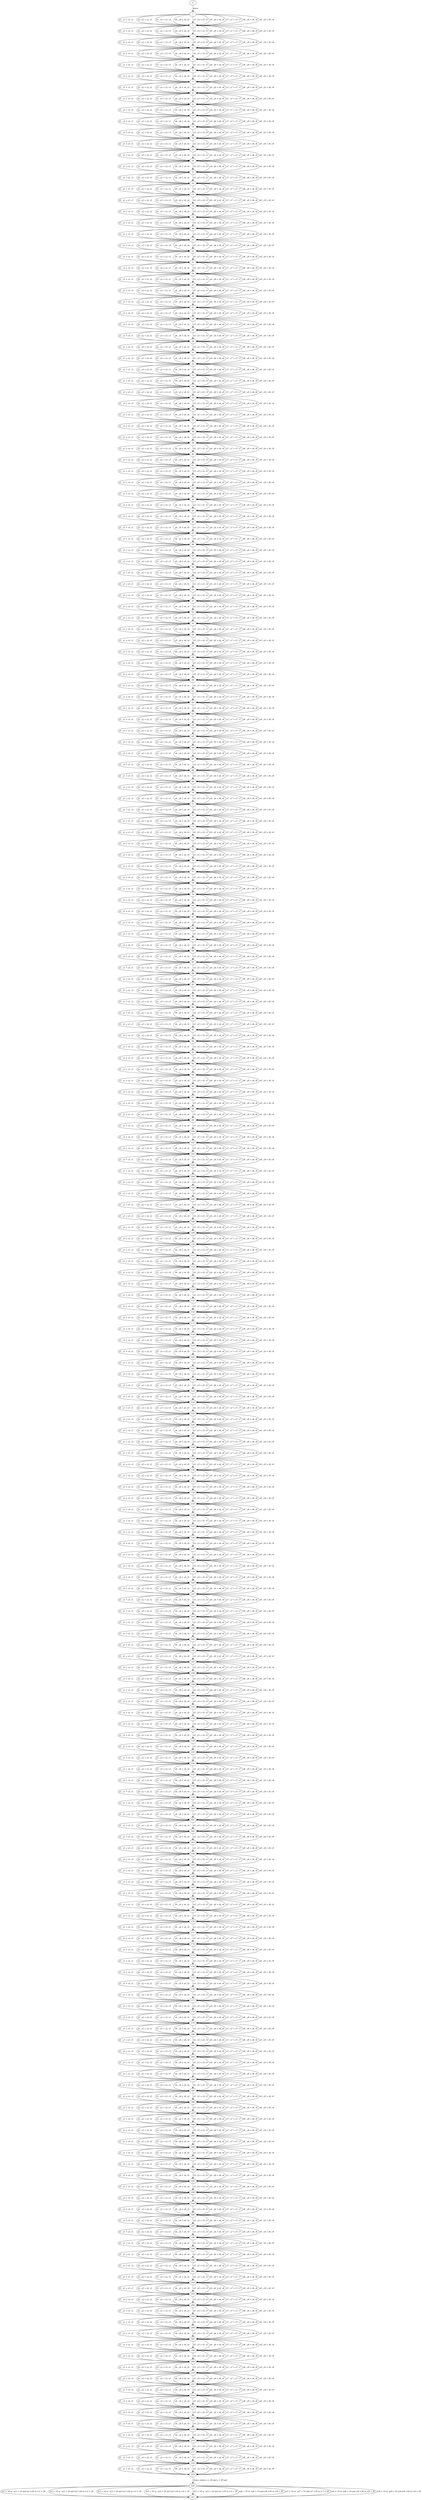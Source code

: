 digraph g{0;
1;
2;
3;
4;
5;
6;
7;
8;
9;
10;
11;
12;
13;
14;
15;
16;
17;
18;
19;
20;
21;
22;
23;
24;
25;
26;
27;
28;
29;
30;
31;
32;
33;
34;
35;
36;
37;
38;
39;
40;
41;
42;
43;
44;
45;
46;
47;
48;
49;
50;
51;
52;
53;
54;
55;
56;
57;
58;
59;
60;
61;
62;
63;
64;
65;
66;
67;
68;
69;
70;
71;
72;
73;
74;
75;
76;
77;
78;
79;
80;
81;
82;
83;
84;
85;
86;
87;
88;
89;
90;
91;
92;
93;
94;
95;
96;
97;
98;
99;
100;
101;
102;
103;
104;
105;
106;
107;
108;
109;
110;
111;
112;
113;
114;
115;
116;
117;
118;
119;
120;
121;
122;
123;
124;
125;
126;
127;
128;
129;
130;
131;
132;
133;
134;
135;
136;
137;
138;
139;
140;
141;
142;
143;
144;
145;
146;
147;
148;
149;
150;
151;
152;
153;
154;
155;
156;
157;
158;
159;
160;
161;
162;
163;
164;
165;
166;
167;
168;
169;
170;
171;
172;
173;
174;
175;
176;
177;
178;
179;
180;
181;
182;
183;
184;
185;
186;
187;
188;
189;
190;
191;
192;
193;
194;
195;
196;
197;
198;
199;
200;
201;
202;
203;
204;
205;
206;
207;
208;
209;
210;
211;
212;
213;
214;
215;
216;
217;
218;
219;
220;
221;
0 -> 1 [ label="select "];
1 -> 2 [ label=" x1 , y1 + z1, c1 "];
1 -> 2 [ label=" x2 , y2 + z2, c2 "];
1 -> 2 [ label=" x3 , y3 + z3, c3 "];
1 -> 2 [ label=" x4 , y4 + z4, c4 "];
1 -> 2 [ label=" x5 , y5 + z5, c5 "];
1 -> 2 [ label=" x6 , y6 + z6, c6 "];
1 -> 2 [ label=" x7 , y7 + z7, c7 "];
1 -> 2 [ label=" x8 , y8 + z8, c8 "];
1 -> 2 [ label=" x9 , y9 + z9, c9 "];
2 -> 3 [ label=" x1 , y1 + z1, c1 "];
2 -> 3 [ label=" x2 , y2 + z2, c2 "];
2 -> 3 [ label=" x3 , y3 + z3, c3 "];
2 -> 3 [ label=" x4 , y4 + z4, c4 "];
2 -> 3 [ label=" x5 , y5 + z5, c5 "];
2 -> 3 [ label=" x6 , y6 + z6, c6 "];
2 -> 3 [ label=" x7 , y7 + z7, c7 "];
2 -> 3 [ label=" x8 , y8 + z8, c8 "];
2 -> 3 [ label=" x9 , y9 + z9, c9 "];
3 -> 4 [ label=" x1 , y1 + z1, c1 "];
3 -> 4 [ label=" x2 , y2 + z2, c2 "];
3 -> 4 [ label=" x3 , y3 + z3, c3 "];
3 -> 4 [ label=" x4 , y4 + z4, c4 "];
3 -> 4 [ label=" x5 , y5 + z5, c5 "];
3 -> 4 [ label=" x6 , y6 + z6, c6 "];
3 -> 4 [ label=" x7 , y7 + z7, c7 "];
3 -> 4 [ label=" x8 , y8 + z8, c8 "];
3 -> 4 [ label=" x9 , y9 + z9, c9 "];
4 -> 5 [ label=" x1 , y1 + z1, c1 "];
4 -> 5 [ label=" x2 , y2 + z2, c2 "];
4 -> 5 [ label=" x3 , y3 + z3, c3 "];
4 -> 5 [ label=" x4 , y4 + z4, c4 "];
4 -> 5 [ label=" x5 , y5 + z5, c5 "];
4 -> 5 [ label=" x6 , y6 + z6, c6 "];
4 -> 5 [ label=" x7 , y7 + z7, c7 "];
4 -> 5 [ label=" x8 , y8 + z8, c8 "];
4 -> 5 [ label=" x9 , y9 + z9, c9 "];
5 -> 6 [ label=" x1 , y1 + z1, c1 "];
5 -> 6 [ label=" x2 , y2 + z2, c2 "];
5 -> 6 [ label=" x3 , y3 + z3, c3 "];
5 -> 6 [ label=" x4 , y4 + z4, c4 "];
5 -> 6 [ label=" x5 , y5 + z5, c5 "];
5 -> 6 [ label=" x6 , y6 + z6, c6 "];
5 -> 6 [ label=" x7 , y7 + z7, c7 "];
5 -> 6 [ label=" x8 , y8 + z8, c8 "];
5 -> 6 [ label=" x9 , y9 + z9, c9 "];
6 -> 7 [ label=" x1 , y1 + z1, c1 "];
6 -> 7 [ label=" x2 , y2 + z2, c2 "];
6 -> 7 [ label=" x3 , y3 + z3, c3 "];
6 -> 7 [ label=" x4 , y4 + z4, c4 "];
6 -> 7 [ label=" x5 , y5 + z5, c5 "];
6 -> 7 [ label=" x6 , y6 + z6, c6 "];
6 -> 7 [ label=" x7 , y7 + z7, c7 "];
6 -> 7 [ label=" x8 , y8 + z8, c8 "];
6 -> 7 [ label=" x9 , y9 + z9, c9 "];
7 -> 8 [ label=" x1 , y1 + z1, c1 "];
7 -> 8 [ label=" x2 , y2 + z2, c2 "];
7 -> 8 [ label=" x3 , y3 + z3, c3 "];
7 -> 8 [ label=" x4 , y4 + z4, c4 "];
7 -> 8 [ label=" x5 , y5 + z5, c5 "];
7 -> 8 [ label=" x6 , y6 + z6, c6 "];
7 -> 8 [ label=" x7 , y7 + z7, c7 "];
7 -> 8 [ label=" x8 , y8 + z8, c8 "];
7 -> 8 [ label=" x9 , y9 + z9, c9 "];
8 -> 9 [ label=" x1 , y1 + z1, c1 "];
8 -> 9 [ label=" x2 , y2 + z2, c2 "];
8 -> 9 [ label=" x3 , y3 + z3, c3 "];
8 -> 9 [ label=" x4 , y4 + z4, c4 "];
8 -> 9 [ label=" x5 , y5 + z5, c5 "];
8 -> 9 [ label=" x6 , y6 + z6, c6 "];
8 -> 9 [ label=" x7 , y7 + z7, c7 "];
8 -> 9 [ label=" x8 , y8 + z8, c8 "];
8 -> 9 [ label=" x9 , y9 + z9, c9 "];
9 -> 10 [ label=" x1 , y1 + z1, c1 "];
9 -> 10 [ label=" x2 , y2 + z2, c2 "];
9 -> 10 [ label=" x3 , y3 + z3, c3 "];
9 -> 10 [ label=" x4 , y4 + z4, c4 "];
9 -> 10 [ label=" x5 , y5 + z5, c5 "];
9 -> 10 [ label=" x6 , y6 + z6, c6 "];
9 -> 10 [ label=" x7 , y7 + z7, c7 "];
9 -> 10 [ label=" x8 , y8 + z8, c8 "];
9 -> 10 [ label=" x9 , y9 + z9, c9 "];
10 -> 11 [ label=" x1 , y1 + z1, c1 "];
10 -> 11 [ label=" x2 , y2 + z2, c2 "];
10 -> 11 [ label=" x3 , y3 + z3, c3 "];
10 -> 11 [ label=" x4 , y4 + z4, c4 "];
10 -> 11 [ label=" x5 , y5 + z5, c5 "];
10 -> 11 [ label=" x6 , y6 + z6, c6 "];
10 -> 11 [ label=" x7 , y7 + z7, c7 "];
10 -> 11 [ label=" x8 , y8 + z8, c8 "];
10 -> 11 [ label=" x9 , y9 + z9, c9 "];
11 -> 12 [ label=" x1 , y1 + z1, c1 "];
11 -> 12 [ label=" x2 , y2 + z2, c2 "];
11 -> 12 [ label=" x3 , y3 + z3, c3 "];
11 -> 12 [ label=" x4 , y4 + z4, c4 "];
11 -> 12 [ label=" x5 , y5 + z5, c5 "];
11 -> 12 [ label=" x6 , y6 + z6, c6 "];
11 -> 12 [ label=" x7 , y7 + z7, c7 "];
11 -> 12 [ label=" x8 , y8 + z8, c8 "];
11 -> 12 [ label=" x9 , y9 + z9, c9 "];
12 -> 13 [ label=" x1 , y1 + z1, c1 "];
12 -> 13 [ label=" x2 , y2 + z2, c2 "];
12 -> 13 [ label=" x3 , y3 + z3, c3 "];
12 -> 13 [ label=" x4 , y4 + z4, c4 "];
12 -> 13 [ label=" x5 , y5 + z5, c5 "];
12 -> 13 [ label=" x6 , y6 + z6, c6 "];
12 -> 13 [ label=" x7 , y7 + z7, c7 "];
12 -> 13 [ label=" x8 , y8 + z8, c8 "];
12 -> 13 [ label=" x9 , y9 + z9, c9 "];
13 -> 14 [ label=" x1 , y1 + z1, c1 "];
13 -> 14 [ label=" x2 , y2 + z2, c2 "];
13 -> 14 [ label=" x3 , y3 + z3, c3 "];
13 -> 14 [ label=" x4 , y4 + z4, c4 "];
13 -> 14 [ label=" x5 , y5 + z5, c5 "];
13 -> 14 [ label=" x6 , y6 + z6, c6 "];
13 -> 14 [ label=" x7 , y7 + z7, c7 "];
13 -> 14 [ label=" x8 , y8 + z8, c8 "];
13 -> 14 [ label=" x9 , y9 + z9, c9 "];
14 -> 15 [ label=" x1 , y1 + z1, c1 "];
14 -> 15 [ label=" x2 , y2 + z2, c2 "];
14 -> 15 [ label=" x3 , y3 + z3, c3 "];
14 -> 15 [ label=" x4 , y4 + z4, c4 "];
14 -> 15 [ label=" x5 , y5 + z5, c5 "];
14 -> 15 [ label=" x6 , y6 + z6, c6 "];
14 -> 15 [ label=" x7 , y7 + z7, c7 "];
14 -> 15 [ label=" x8 , y8 + z8, c8 "];
14 -> 15 [ label=" x9 , y9 + z9, c9 "];
15 -> 16 [ label=" x1 , y1 + z1, c1 "];
15 -> 16 [ label=" x2 , y2 + z2, c2 "];
15 -> 16 [ label=" x3 , y3 + z3, c3 "];
15 -> 16 [ label=" x4 , y4 + z4, c4 "];
15 -> 16 [ label=" x5 , y5 + z5, c5 "];
15 -> 16 [ label=" x6 , y6 + z6, c6 "];
15 -> 16 [ label=" x7 , y7 + z7, c7 "];
15 -> 16 [ label=" x8 , y8 + z8, c8 "];
15 -> 16 [ label=" x9 , y9 + z9, c9 "];
16 -> 17 [ label=" x1 , y1 + z1, c1 "];
16 -> 17 [ label=" x2 , y2 + z2, c2 "];
16 -> 17 [ label=" x3 , y3 + z3, c3 "];
16 -> 17 [ label=" x4 , y4 + z4, c4 "];
16 -> 17 [ label=" x5 , y5 + z5, c5 "];
16 -> 17 [ label=" x6 , y6 + z6, c6 "];
16 -> 17 [ label=" x7 , y7 + z7, c7 "];
16 -> 17 [ label=" x8 , y8 + z8, c8 "];
16 -> 17 [ label=" x9 , y9 + z9, c9 "];
17 -> 18 [ label=" x1 , y1 + z1, c1 "];
17 -> 18 [ label=" x2 , y2 + z2, c2 "];
17 -> 18 [ label=" x3 , y3 + z3, c3 "];
17 -> 18 [ label=" x4 , y4 + z4, c4 "];
17 -> 18 [ label=" x5 , y5 + z5, c5 "];
17 -> 18 [ label=" x6 , y6 + z6, c6 "];
17 -> 18 [ label=" x7 , y7 + z7, c7 "];
17 -> 18 [ label=" x8 , y8 + z8, c8 "];
17 -> 18 [ label=" x9 , y9 + z9, c9 "];
18 -> 19 [ label=" x1 , y1 + z1, c1 "];
18 -> 19 [ label=" x2 , y2 + z2, c2 "];
18 -> 19 [ label=" x3 , y3 + z3, c3 "];
18 -> 19 [ label=" x4 , y4 + z4, c4 "];
18 -> 19 [ label=" x5 , y5 + z5, c5 "];
18 -> 19 [ label=" x6 , y6 + z6, c6 "];
18 -> 19 [ label=" x7 , y7 + z7, c7 "];
18 -> 19 [ label=" x8 , y8 + z8, c8 "];
18 -> 19 [ label=" x9 , y9 + z9, c9 "];
19 -> 20 [ label=" x1 , y1 + z1, c1 "];
19 -> 20 [ label=" x2 , y2 + z2, c2 "];
19 -> 20 [ label=" x3 , y3 + z3, c3 "];
19 -> 20 [ label=" x4 , y4 + z4, c4 "];
19 -> 20 [ label=" x5 , y5 + z5, c5 "];
19 -> 20 [ label=" x6 , y6 + z6, c6 "];
19 -> 20 [ label=" x7 , y7 + z7, c7 "];
19 -> 20 [ label=" x8 , y8 + z8, c8 "];
19 -> 20 [ label=" x9 , y9 + z9, c9 "];
20 -> 21 [ label=" x1 , y1 + z1, c1 "];
20 -> 21 [ label=" x2 , y2 + z2, c2 "];
20 -> 21 [ label=" x3 , y3 + z3, c3 "];
20 -> 21 [ label=" x4 , y4 + z4, c4 "];
20 -> 21 [ label=" x5 , y5 + z5, c5 "];
20 -> 21 [ label=" x6 , y6 + z6, c6 "];
20 -> 21 [ label=" x7 , y7 + z7, c7 "];
20 -> 21 [ label=" x8 , y8 + z8, c8 "];
20 -> 21 [ label=" x9 , y9 + z9, c9 "];
21 -> 22 [ label=" x1 , y1 + z1, c1 "];
21 -> 22 [ label=" x2 , y2 + z2, c2 "];
21 -> 22 [ label=" x3 , y3 + z3, c3 "];
21 -> 22 [ label=" x4 , y4 + z4, c4 "];
21 -> 22 [ label=" x5 , y5 + z5, c5 "];
21 -> 22 [ label=" x6 , y6 + z6, c6 "];
21 -> 22 [ label=" x7 , y7 + z7, c7 "];
21 -> 22 [ label=" x8 , y8 + z8, c8 "];
21 -> 22 [ label=" x9 , y9 + z9, c9 "];
22 -> 23 [ label=" x1 , y1 + z1, c1 "];
22 -> 23 [ label=" x2 , y2 + z2, c2 "];
22 -> 23 [ label=" x3 , y3 + z3, c3 "];
22 -> 23 [ label=" x4 , y4 + z4, c4 "];
22 -> 23 [ label=" x5 , y5 + z5, c5 "];
22 -> 23 [ label=" x6 , y6 + z6, c6 "];
22 -> 23 [ label=" x7 , y7 + z7, c7 "];
22 -> 23 [ label=" x8 , y8 + z8, c8 "];
22 -> 23 [ label=" x9 , y9 + z9, c9 "];
23 -> 24 [ label=" x1 , y1 + z1, c1 "];
23 -> 24 [ label=" x2 , y2 + z2, c2 "];
23 -> 24 [ label=" x3 , y3 + z3, c3 "];
23 -> 24 [ label=" x4 , y4 + z4, c4 "];
23 -> 24 [ label=" x5 , y5 + z5, c5 "];
23 -> 24 [ label=" x6 , y6 + z6, c6 "];
23 -> 24 [ label=" x7 , y7 + z7, c7 "];
23 -> 24 [ label=" x8 , y8 + z8, c8 "];
23 -> 24 [ label=" x9 , y9 + z9, c9 "];
24 -> 25 [ label=" x1 , y1 + z1, c1 "];
24 -> 25 [ label=" x2 , y2 + z2, c2 "];
24 -> 25 [ label=" x3 , y3 + z3, c3 "];
24 -> 25 [ label=" x4 , y4 + z4, c4 "];
24 -> 25 [ label=" x5 , y5 + z5, c5 "];
24 -> 25 [ label=" x6 , y6 + z6, c6 "];
24 -> 25 [ label=" x7 , y7 + z7, c7 "];
24 -> 25 [ label=" x8 , y8 + z8, c8 "];
24 -> 25 [ label=" x9 , y9 + z9, c9 "];
25 -> 26 [ label=" x1 , y1 + z1, c1 "];
25 -> 26 [ label=" x2 , y2 + z2, c2 "];
25 -> 26 [ label=" x3 , y3 + z3, c3 "];
25 -> 26 [ label=" x4 , y4 + z4, c4 "];
25 -> 26 [ label=" x5 , y5 + z5, c5 "];
25 -> 26 [ label=" x6 , y6 + z6, c6 "];
25 -> 26 [ label=" x7 , y7 + z7, c7 "];
25 -> 26 [ label=" x8 , y8 + z8, c8 "];
25 -> 26 [ label=" x9 , y9 + z9, c9 "];
26 -> 27 [ label=" x1 , y1 + z1, c1 "];
26 -> 27 [ label=" x2 , y2 + z2, c2 "];
26 -> 27 [ label=" x3 , y3 + z3, c3 "];
26 -> 27 [ label=" x4 , y4 + z4, c4 "];
26 -> 27 [ label=" x5 , y5 + z5, c5 "];
26 -> 27 [ label=" x6 , y6 + z6, c6 "];
26 -> 27 [ label=" x7 , y7 + z7, c7 "];
26 -> 27 [ label=" x8 , y8 + z8, c8 "];
26 -> 27 [ label=" x9 , y9 + z9, c9 "];
27 -> 28 [ label=" x1 , y1 + z1, c1 "];
27 -> 28 [ label=" x2 , y2 + z2, c2 "];
27 -> 28 [ label=" x3 , y3 + z3, c3 "];
27 -> 28 [ label=" x4 , y4 + z4, c4 "];
27 -> 28 [ label=" x5 , y5 + z5, c5 "];
27 -> 28 [ label=" x6 , y6 + z6, c6 "];
27 -> 28 [ label=" x7 , y7 + z7, c7 "];
27 -> 28 [ label=" x8 , y8 + z8, c8 "];
27 -> 28 [ label=" x9 , y9 + z9, c9 "];
28 -> 29 [ label=" x1 , y1 + z1, c1 "];
28 -> 29 [ label=" x2 , y2 + z2, c2 "];
28 -> 29 [ label=" x3 , y3 + z3, c3 "];
28 -> 29 [ label=" x4 , y4 + z4, c4 "];
28 -> 29 [ label=" x5 , y5 + z5, c5 "];
28 -> 29 [ label=" x6 , y6 + z6, c6 "];
28 -> 29 [ label=" x7 , y7 + z7, c7 "];
28 -> 29 [ label=" x8 , y8 + z8, c8 "];
28 -> 29 [ label=" x9 , y9 + z9, c9 "];
29 -> 30 [ label=" x1 , y1 + z1, c1 "];
29 -> 30 [ label=" x2 , y2 + z2, c2 "];
29 -> 30 [ label=" x3 , y3 + z3, c3 "];
29 -> 30 [ label=" x4 , y4 + z4, c4 "];
29 -> 30 [ label=" x5 , y5 + z5, c5 "];
29 -> 30 [ label=" x6 , y6 + z6, c6 "];
29 -> 30 [ label=" x7 , y7 + z7, c7 "];
29 -> 30 [ label=" x8 , y8 + z8, c8 "];
29 -> 30 [ label=" x9 , y9 + z9, c9 "];
30 -> 31 [ label=" x1 , y1 + z1, c1 "];
30 -> 31 [ label=" x2 , y2 + z2, c2 "];
30 -> 31 [ label=" x3 , y3 + z3, c3 "];
30 -> 31 [ label=" x4 , y4 + z4, c4 "];
30 -> 31 [ label=" x5 , y5 + z5, c5 "];
30 -> 31 [ label=" x6 , y6 + z6, c6 "];
30 -> 31 [ label=" x7 , y7 + z7, c7 "];
30 -> 31 [ label=" x8 , y8 + z8, c8 "];
30 -> 31 [ label=" x9 , y9 + z9, c9 "];
31 -> 32 [ label=" x1 , y1 + z1, c1 "];
31 -> 32 [ label=" x2 , y2 + z2, c2 "];
31 -> 32 [ label=" x3 , y3 + z3, c3 "];
31 -> 32 [ label=" x4 , y4 + z4, c4 "];
31 -> 32 [ label=" x5 , y5 + z5, c5 "];
31 -> 32 [ label=" x6 , y6 + z6, c6 "];
31 -> 32 [ label=" x7 , y7 + z7, c7 "];
31 -> 32 [ label=" x8 , y8 + z8, c8 "];
31 -> 32 [ label=" x9 , y9 + z9, c9 "];
32 -> 33 [ label=" x1 , y1 + z1, c1 "];
32 -> 33 [ label=" x2 , y2 + z2, c2 "];
32 -> 33 [ label=" x3 , y3 + z3, c3 "];
32 -> 33 [ label=" x4 , y4 + z4, c4 "];
32 -> 33 [ label=" x5 , y5 + z5, c5 "];
32 -> 33 [ label=" x6 , y6 + z6, c6 "];
32 -> 33 [ label=" x7 , y7 + z7, c7 "];
32 -> 33 [ label=" x8 , y8 + z8, c8 "];
32 -> 33 [ label=" x9 , y9 + z9, c9 "];
33 -> 34 [ label=" x1 , y1 + z1, c1 "];
33 -> 34 [ label=" x2 , y2 + z2, c2 "];
33 -> 34 [ label=" x3 , y3 + z3, c3 "];
33 -> 34 [ label=" x4 , y4 + z4, c4 "];
33 -> 34 [ label=" x5 , y5 + z5, c5 "];
33 -> 34 [ label=" x6 , y6 + z6, c6 "];
33 -> 34 [ label=" x7 , y7 + z7, c7 "];
33 -> 34 [ label=" x8 , y8 + z8, c8 "];
33 -> 34 [ label=" x9 , y9 + z9, c9 "];
34 -> 35 [ label=" x1 , y1 + z1, c1 "];
34 -> 35 [ label=" x2 , y2 + z2, c2 "];
34 -> 35 [ label=" x3 , y3 + z3, c3 "];
34 -> 35 [ label=" x4 , y4 + z4, c4 "];
34 -> 35 [ label=" x5 , y5 + z5, c5 "];
34 -> 35 [ label=" x6 , y6 + z6, c6 "];
34 -> 35 [ label=" x7 , y7 + z7, c7 "];
34 -> 35 [ label=" x8 , y8 + z8, c8 "];
34 -> 35 [ label=" x9 , y9 + z9, c9 "];
35 -> 36 [ label=" x1 , y1 + z1, c1 "];
35 -> 36 [ label=" x2 , y2 + z2, c2 "];
35 -> 36 [ label=" x3 , y3 + z3, c3 "];
35 -> 36 [ label=" x4 , y4 + z4, c4 "];
35 -> 36 [ label=" x5 , y5 + z5, c5 "];
35 -> 36 [ label=" x6 , y6 + z6, c6 "];
35 -> 36 [ label=" x7 , y7 + z7, c7 "];
35 -> 36 [ label=" x8 , y8 + z8, c8 "];
35 -> 36 [ label=" x9 , y9 + z9, c9 "];
36 -> 37 [ label=" x1 , y1 + z1, c1 "];
36 -> 37 [ label=" x2 , y2 + z2, c2 "];
36 -> 37 [ label=" x3 , y3 + z3, c3 "];
36 -> 37 [ label=" x4 , y4 + z4, c4 "];
36 -> 37 [ label=" x5 , y5 + z5, c5 "];
36 -> 37 [ label=" x6 , y6 + z6, c6 "];
36 -> 37 [ label=" x7 , y7 + z7, c7 "];
36 -> 37 [ label=" x8 , y8 + z8, c8 "];
36 -> 37 [ label=" x9 , y9 + z9, c9 "];
37 -> 38 [ label=" x1 , y1 + z1, c1 "];
37 -> 38 [ label=" x2 , y2 + z2, c2 "];
37 -> 38 [ label=" x3 , y3 + z3, c3 "];
37 -> 38 [ label=" x4 , y4 + z4, c4 "];
37 -> 38 [ label=" x5 , y5 + z5, c5 "];
37 -> 38 [ label=" x6 , y6 + z6, c6 "];
37 -> 38 [ label=" x7 , y7 + z7, c7 "];
37 -> 38 [ label=" x8 , y8 + z8, c8 "];
37 -> 38 [ label=" x9 , y9 + z9, c9 "];
38 -> 39 [ label=" x1 , y1 + z1, c1 "];
38 -> 39 [ label=" x2 , y2 + z2, c2 "];
38 -> 39 [ label=" x3 , y3 + z3, c3 "];
38 -> 39 [ label=" x4 , y4 + z4, c4 "];
38 -> 39 [ label=" x5 , y5 + z5, c5 "];
38 -> 39 [ label=" x6 , y6 + z6, c6 "];
38 -> 39 [ label=" x7 , y7 + z7, c7 "];
38 -> 39 [ label=" x8 , y8 + z8, c8 "];
38 -> 39 [ label=" x9 , y9 + z9, c9 "];
39 -> 40 [ label=" x1 , y1 + z1, c1 "];
39 -> 40 [ label=" x2 , y2 + z2, c2 "];
39 -> 40 [ label=" x3 , y3 + z3, c3 "];
39 -> 40 [ label=" x4 , y4 + z4, c4 "];
39 -> 40 [ label=" x5 , y5 + z5, c5 "];
39 -> 40 [ label=" x6 , y6 + z6, c6 "];
39 -> 40 [ label=" x7 , y7 + z7, c7 "];
39 -> 40 [ label=" x8 , y8 + z8, c8 "];
39 -> 40 [ label=" x9 , y9 + z9, c9 "];
40 -> 41 [ label=" x1 , y1 + z1, c1 "];
40 -> 41 [ label=" x2 , y2 + z2, c2 "];
40 -> 41 [ label=" x3 , y3 + z3, c3 "];
40 -> 41 [ label=" x4 , y4 + z4, c4 "];
40 -> 41 [ label=" x5 , y5 + z5, c5 "];
40 -> 41 [ label=" x6 , y6 + z6, c6 "];
40 -> 41 [ label=" x7 , y7 + z7, c7 "];
40 -> 41 [ label=" x8 , y8 + z8, c8 "];
40 -> 41 [ label=" x9 , y9 + z9, c9 "];
41 -> 42 [ label=" x1 , y1 + z1, c1 "];
41 -> 42 [ label=" x2 , y2 + z2, c2 "];
41 -> 42 [ label=" x3 , y3 + z3, c3 "];
41 -> 42 [ label=" x4 , y4 + z4, c4 "];
41 -> 42 [ label=" x5 , y5 + z5, c5 "];
41 -> 42 [ label=" x6 , y6 + z6, c6 "];
41 -> 42 [ label=" x7 , y7 + z7, c7 "];
41 -> 42 [ label=" x8 , y8 + z8, c8 "];
41 -> 42 [ label=" x9 , y9 + z9, c9 "];
42 -> 43 [ label=" x1 , y1 + z1, c1 "];
42 -> 43 [ label=" x2 , y2 + z2, c2 "];
42 -> 43 [ label=" x3 , y3 + z3, c3 "];
42 -> 43 [ label=" x4 , y4 + z4, c4 "];
42 -> 43 [ label=" x5 , y5 + z5, c5 "];
42 -> 43 [ label=" x6 , y6 + z6, c6 "];
42 -> 43 [ label=" x7 , y7 + z7, c7 "];
42 -> 43 [ label=" x8 , y8 + z8, c8 "];
42 -> 43 [ label=" x9 , y9 + z9, c9 "];
43 -> 44 [ label=" x1 , y1 + z1, c1 "];
43 -> 44 [ label=" x2 , y2 + z2, c2 "];
43 -> 44 [ label=" x3 , y3 + z3, c3 "];
43 -> 44 [ label=" x4 , y4 + z4, c4 "];
43 -> 44 [ label=" x5 , y5 + z5, c5 "];
43 -> 44 [ label=" x6 , y6 + z6, c6 "];
43 -> 44 [ label=" x7 , y7 + z7, c7 "];
43 -> 44 [ label=" x8 , y8 + z8, c8 "];
43 -> 44 [ label=" x9 , y9 + z9, c9 "];
44 -> 45 [ label=" x1 , y1 + z1, c1 "];
44 -> 45 [ label=" x2 , y2 + z2, c2 "];
44 -> 45 [ label=" x3 , y3 + z3, c3 "];
44 -> 45 [ label=" x4 , y4 + z4, c4 "];
44 -> 45 [ label=" x5 , y5 + z5, c5 "];
44 -> 45 [ label=" x6 , y6 + z6, c6 "];
44 -> 45 [ label=" x7 , y7 + z7, c7 "];
44 -> 45 [ label=" x8 , y8 + z8, c8 "];
44 -> 45 [ label=" x9 , y9 + z9, c9 "];
45 -> 46 [ label=" x1 , y1 + z1, c1 "];
45 -> 46 [ label=" x2 , y2 + z2, c2 "];
45 -> 46 [ label=" x3 , y3 + z3, c3 "];
45 -> 46 [ label=" x4 , y4 + z4, c4 "];
45 -> 46 [ label=" x5 , y5 + z5, c5 "];
45 -> 46 [ label=" x6 , y6 + z6, c6 "];
45 -> 46 [ label=" x7 , y7 + z7, c7 "];
45 -> 46 [ label=" x8 , y8 + z8, c8 "];
45 -> 46 [ label=" x9 , y9 + z9, c9 "];
46 -> 47 [ label=" x1 , y1 + z1, c1 "];
46 -> 47 [ label=" x2 , y2 + z2, c2 "];
46 -> 47 [ label=" x3 , y3 + z3, c3 "];
46 -> 47 [ label=" x4 , y4 + z4, c4 "];
46 -> 47 [ label=" x5 , y5 + z5, c5 "];
46 -> 47 [ label=" x6 , y6 + z6, c6 "];
46 -> 47 [ label=" x7 , y7 + z7, c7 "];
46 -> 47 [ label=" x8 , y8 + z8, c8 "];
46 -> 47 [ label=" x9 , y9 + z9, c9 "];
47 -> 48 [ label=" x1 , y1 + z1, c1 "];
47 -> 48 [ label=" x2 , y2 + z2, c2 "];
47 -> 48 [ label=" x3 , y3 + z3, c3 "];
47 -> 48 [ label=" x4 , y4 + z4, c4 "];
47 -> 48 [ label=" x5 , y5 + z5, c5 "];
47 -> 48 [ label=" x6 , y6 + z6, c6 "];
47 -> 48 [ label=" x7 , y7 + z7, c7 "];
47 -> 48 [ label=" x8 , y8 + z8, c8 "];
47 -> 48 [ label=" x9 , y9 + z9, c9 "];
48 -> 49 [ label=" x1 , y1 + z1, c1 "];
48 -> 49 [ label=" x2 , y2 + z2, c2 "];
48 -> 49 [ label=" x3 , y3 + z3, c3 "];
48 -> 49 [ label=" x4 , y4 + z4, c4 "];
48 -> 49 [ label=" x5 , y5 + z5, c5 "];
48 -> 49 [ label=" x6 , y6 + z6, c6 "];
48 -> 49 [ label=" x7 , y7 + z7, c7 "];
48 -> 49 [ label=" x8 , y8 + z8, c8 "];
48 -> 49 [ label=" x9 , y9 + z9, c9 "];
49 -> 50 [ label=" x1 , y1 + z1, c1 "];
49 -> 50 [ label=" x2 , y2 + z2, c2 "];
49 -> 50 [ label=" x3 , y3 + z3, c3 "];
49 -> 50 [ label=" x4 , y4 + z4, c4 "];
49 -> 50 [ label=" x5 , y5 + z5, c5 "];
49 -> 50 [ label=" x6 , y6 + z6, c6 "];
49 -> 50 [ label=" x7 , y7 + z7, c7 "];
49 -> 50 [ label=" x8 , y8 + z8, c8 "];
49 -> 50 [ label=" x9 , y9 + z9, c9 "];
50 -> 51 [ label=" x1 , y1 + z1, c1 "];
50 -> 51 [ label=" x2 , y2 + z2, c2 "];
50 -> 51 [ label=" x3 , y3 + z3, c3 "];
50 -> 51 [ label=" x4 , y4 + z4, c4 "];
50 -> 51 [ label=" x5 , y5 + z5, c5 "];
50 -> 51 [ label=" x6 , y6 + z6, c6 "];
50 -> 51 [ label=" x7 , y7 + z7, c7 "];
50 -> 51 [ label=" x8 , y8 + z8, c8 "];
50 -> 51 [ label=" x9 , y9 + z9, c9 "];
51 -> 52 [ label=" x1 , y1 + z1, c1 "];
51 -> 52 [ label=" x2 , y2 + z2, c2 "];
51 -> 52 [ label=" x3 , y3 + z3, c3 "];
51 -> 52 [ label=" x4 , y4 + z4, c4 "];
51 -> 52 [ label=" x5 , y5 + z5, c5 "];
51 -> 52 [ label=" x6 , y6 + z6, c6 "];
51 -> 52 [ label=" x7 , y7 + z7, c7 "];
51 -> 52 [ label=" x8 , y8 + z8, c8 "];
51 -> 52 [ label=" x9 , y9 + z9, c9 "];
52 -> 53 [ label=" x1 , y1 + z1, c1 "];
52 -> 53 [ label=" x2 , y2 + z2, c2 "];
52 -> 53 [ label=" x3 , y3 + z3, c3 "];
52 -> 53 [ label=" x4 , y4 + z4, c4 "];
52 -> 53 [ label=" x5 , y5 + z5, c5 "];
52 -> 53 [ label=" x6 , y6 + z6, c6 "];
52 -> 53 [ label=" x7 , y7 + z7, c7 "];
52 -> 53 [ label=" x8 , y8 + z8, c8 "];
52 -> 53 [ label=" x9 , y9 + z9, c9 "];
53 -> 54 [ label=" x1 , y1 + z1, c1 "];
53 -> 54 [ label=" x2 , y2 + z2, c2 "];
53 -> 54 [ label=" x3 , y3 + z3, c3 "];
53 -> 54 [ label=" x4 , y4 + z4, c4 "];
53 -> 54 [ label=" x5 , y5 + z5, c5 "];
53 -> 54 [ label=" x6 , y6 + z6, c6 "];
53 -> 54 [ label=" x7 , y7 + z7, c7 "];
53 -> 54 [ label=" x8 , y8 + z8, c8 "];
53 -> 54 [ label=" x9 , y9 + z9, c9 "];
54 -> 55 [ label=" x1 , y1 + z1, c1 "];
54 -> 55 [ label=" x2 , y2 + z2, c2 "];
54 -> 55 [ label=" x3 , y3 + z3, c3 "];
54 -> 55 [ label=" x4 , y4 + z4, c4 "];
54 -> 55 [ label=" x5 , y5 + z5, c5 "];
54 -> 55 [ label=" x6 , y6 + z6, c6 "];
54 -> 55 [ label=" x7 , y7 + z7, c7 "];
54 -> 55 [ label=" x8 , y8 + z8, c8 "];
54 -> 55 [ label=" x9 , y9 + z9, c9 "];
55 -> 56 [ label=" x1 , y1 + z1, c1 "];
55 -> 56 [ label=" x2 , y2 + z2, c2 "];
55 -> 56 [ label=" x3 , y3 + z3, c3 "];
55 -> 56 [ label=" x4 , y4 + z4, c4 "];
55 -> 56 [ label=" x5 , y5 + z5, c5 "];
55 -> 56 [ label=" x6 , y6 + z6, c6 "];
55 -> 56 [ label=" x7 , y7 + z7, c7 "];
55 -> 56 [ label=" x8 , y8 + z8, c8 "];
55 -> 56 [ label=" x9 , y9 + z9, c9 "];
56 -> 57 [ label=" x1 , y1 + z1, c1 "];
56 -> 57 [ label=" x2 , y2 + z2, c2 "];
56 -> 57 [ label=" x3 , y3 + z3, c3 "];
56 -> 57 [ label=" x4 , y4 + z4, c4 "];
56 -> 57 [ label=" x5 , y5 + z5, c5 "];
56 -> 57 [ label=" x6 , y6 + z6, c6 "];
56 -> 57 [ label=" x7 , y7 + z7, c7 "];
56 -> 57 [ label=" x8 , y8 + z8, c8 "];
56 -> 57 [ label=" x9 , y9 + z9, c9 "];
57 -> 58 [ label=" x1 , y1 + z1, c1 "];
57 -> 58 [ label=" x2 , y2 + z2, c2 "];
57 -> 58 [ label=" x3 , y3 + z3, c3 "];
57 -> 58 [ label=" x4 , y4 + z4, c4 "];
57 -> 58 [ label=" x5 , y5 + z5, c5 "];
57 -> 58 [ label=" x6 , y6 + z6, c6 "];
57 -> 58 [ label=" x7 , y7 + z7, c7 "];
57 -> 58 [ label=" x8 , y8 + z8, c8 "];
57 -> 58 [ label=" x9 , y9 + z9, c9 "];
58 -> 59 [ label=" x1 , y1 + z1, c1 "];
58 -> 59 [ label=" x2 , y2 + z2, c2 "];
58 -> 59 [ label=" x3 , y3 + z3, c3 "];
58 -> 59 [ label=" x4 , y4 + z4, c4 "];
58 -> 59 [ label=" x5 , y5 + z5, c5 "];
58 -> 59 [ label=" x6 , y6 + z6, c6 "];
58 -> 59 [ label=" x7 , y7 + z7, c7 "];
58 -> 59 [ label=" x8 , y8 + z8, c8 "];
58 -> 59 [ label=" x9 , y9 + z9, c9 "];
59 -> 60 [ label=" x1 , y1 + z1, c1 "];
59 -> 60 [ label=" x2 , y2 + z2, c2 "];
59 -> 60 [ label=" x3 , y3 + z3, c3 "];
59 -> 60 [ label=" x4 , y4 + z4, c4 "];
59 -> 60 [ label=" x5 , y5 + z5, c5 "];
59 -> 60 [ label=" x6 , y6 + z6, c6 "];
59 -> 60 [ label=" x7 , y7 + z7, c7 "];
59 -> 60 [ label=" x8 , y8 + z8, c8 "];
59 -> 60 [ label=" x9 , y9 + z9, c9 "];
60 -> 61 [ label=" x1 , y1 + z1, c1 "];
60 -> 61 [ label=" x2 , y2 + z2, c2 "];
60 -> 61 [ label=" x3 , y3 + z3, c3 "];
60 -> 61 [ label=" x4 , y4 + z4, c4 "];
60 -> 61 [ label=" x5 , y5 + z5, c5 "];
60 -> 61 [ label=" x6 , y6 + z6, c6 "];
60 -> 61 [ label=" x7 , y7 + z7, c7 "];
60 -> 61 [ label=" x8 , y8 + z8, c8 "];
60 -> 61 [ label=" x9 , y9 + z9, c9 "];
61 -> 62 [ label=" x1 , y1 + z1, c1 "];
61 -> 62 [ label=" x2 , y2 + z2, c2 "];
61 -> 62 [ label=" x3 , y3 + z3, c3 "];
61 -> 62 [ label=" x4 , y4 + z4, c4 "];
61 -> 62 [ label=" x5 , y5 + z5, c5 "];
61 -> 62 [ label=" x6 , y6 + z6, c6 "];
61 -> 62 [ label=" x7 , y7 + z7, c7 "];
61 -> 62 [ label=" x8 , y8 + z8, c8 "];
61 -> 62 [ label=" x9 , y9 + z9, c9 "];
62 -> 63 [ label=" x1 , y1 + z1, c1 "];
62 -> 63 [ label=" x2 , y2 + z2, c2 "];
62 -> 63 [ label=" x3 , y3 + z3, c3 "];
62 -> 63 [ label=" x4 , y4 + z4, c4 "];
62 -> 63 [ label=" x5 , y5 + z5, c5 "];
62 -> 63 [ label=" x6 , y6 + z6, c6 "];
62 -> 63 [ label=" x7 , y7 + z7, c7 "];
62 -> 63 [ label=" x8 , y8 + z8, c8 "];
62 -> 63 [ label=" x9 , y9 + z9, c9 "];
63 -> 64 [ label=" x1 , y1 + z1, c1 "];
63 -> 64 [ label=" x2 , y2 + z2, c2 "];
63 -> 64 [ label=" x3 , y3 + z3, c3 "];
63 -> 64 [ label=" x4 , y4 + z4, c4 "];
63 -> 64 [ label=" x5 , y5 + z5, c5 "];
63 -> 64 [ label=" x6 , y6 + z6, c6 "];
63 -> 64 [ label=" x7 , y7 + z7, c7 "];
63 -> 64 [ label=" x8 , y8 + z8, c8 "];
63 -> 64 [ label=" x9 , y9 + z9, c9 "];
64 -> 65 [ label=" x1 , y1 + z1, c1 "];
64 -> 65 [ label=" x2 , y2 + z2, c2 "];
64 -> 65 [ label=" x3 , y3 + z3, c3 "];
64 -> 65 [ label=" x4 , y4 + z4, c4 "];
64 -> 65 [ label=" x5 , y5 + z5, c5 "];
64 -> 65 [ label=" x6 , y6 + z6, c6 "];
64 -> 65 [ label=" x7 , y7 + z7, c7 "];
64 -> 65 [ label=" x8 , y8 + z8, c8 "];
64 -> 65 [ label=" x9 , y9 + z9, c9 "];
65 -> 66 [ label=" x1 , y1 + z1, c1 "];
65 -> 66 [ label=" x2 , y2 + z2, c2 "];
65 -> 66 [ label=" x3 , y3 + z3, c3 "];
65 -> 66 [ label=" x4 , y4 + z4, c4 "];
65 -> 66 [ label=" x5 , y5 + z5, c5 "];
65 -> 66 [ label=" x6 , y6 + z6, c6 "];
65 -> 66 [ label=" x7 , y7 + z7, c7 "];
65 -> 66 [ label=" x8 , y8 + z8, c8 "];
65 -> 66 [ label=" x9 , y9 + z9, c9 "];
66 -> 67 [ label=" x1 , y1 + z1, c1 "];
66 -> 67 [ label=" x2 , y2 + z2, c2 "];
66 -> 67 [ label=" x3 , y3 + z3, c3 "];
66 -> 67 [ label=" x4 , y4 + z4, c4 "];
66 -> 67 [ label=" x5 , y5 + z5, c5 "];
66 -> 67 [ label=" x6 , y6 + z6, c6 "];
66 -> 67 [ label=" x7 , y7 + z7, c7 "];
66 -> 67 [ label=" x8 , y8 + z8, c8 "];
66 -> 67 [ label=" x9 , y9 + z9, c9 "];
67 -> 68 [ label=" x1 , y1 + z1, c1 "];
67 -> 68 [ label=" x2 , y2 + z2, c2 "];
67 -> 68 [ label=" x3 , y3 + z3, c3 "];
67 -> 68 [ label=" x4 , y4 + z4, c4 "];
67 -> 68 [ label=" x5 , y5 + z5, c5 "];
67 -> 68 [ label=" x6 , y6 + z6, c6 "];
67 -> 68 [ label=" x7 , y7 + z7, c7 "];
67 -> 68 [ label=" x8 , y8 + z8, c8 "];
67 -> 68 [ label=" x9 , y9 + z9, c9 "];
68 -> 69 [ label=" x1 , y1 + z1, c1 "];
68 -> 69 [ label=" x2 , y2 + z2, c2 "];
68 -> 69 [ label=" x3 , y3 + z3, c3 "];
68 -> 69 [ label=" x4 , y4 + z4, c4 "];
68 -> 69 [ label=" x5 , y5 + z5, c5 "];
68 -> 69 [ label=" x6 , y6 + z6, c6 "];
68 -> 69 [ label=" x7 , y7 + z7, c7 "];
68 -> 69 [ label=" x8 , y8 + z8, c8 "];
68 -> 69 [ label=" x9 , y9 + z9, c9 "];
69 -> 70 [ label=" x1 , y1 + z1, c1 "];
69 -> 70 [ label=" x2 , y2 + z2, c2 "];
69 -> 70 [ label=" x3 , y3 + z3, c3 "];
69 -> 70 [ label=" x4 , y4 + z4, c4 "];
69 -> 70 [ label=" x5 , y5 + z5, c5 "];
69 -> 70 [ label=" x6 , y6 + z6, c6 "];
69 -> 70 [ label=" x7 , y7 + z7, c7 "];
69 -> 70 [ label=" x8 , y8 + z8, c8 "];
69 -> 70 [ label=" x9 , y9 + z9, c9 "];
70 -> 71 [ label=" x1 , y1 + z1, c1 "];
70 -> 71 [ label=" x2 , y2 + z2, c2 "];
70 -> 71 [ label=" x3 , y3 + z3, c3 "];
70 -> 71 [ label=" x4 , y4 + z4, c4 "];
70 -> 71 [ label=" x5 , y5 + z5, c5 "];
70 -> 71 [ label=" x6 , y6 + z6, c6 "];
70 -> 71 [ label=" x7 , y7 + z7, c7 "];
70 -> 71 [ label=" x8 , y8 + z8, c8 "];
70 -> 71 [ label=" x9 , y9 + z9, c9 "];
71 -> 72 [ label=" x1 , y1 + z1, c1 "];
71 -> 72 [ label=" x2 , y2 + z2, c2 "];
71 -> 72 [ label=" x3 , y3 + z3, c3 "];
71 -> 72 [ label=" x4 , y4 + z4, c4 "];
71 -> 72 [ label=" x5 , y5 + z5, c5 "];
71 -> 72 [ label=" x6 , y6 + z6, c6 "];
71 -> 72 [ label=" x7 , y7 + z7, c7 "];
71 -> 72 [ label=" x8 , y8 + z8, c8 "];
71 -> 72 [ label=" x9 , y9 + z9, c9 "];
72 -> 73 [ label=" x1 , y1 + z1, c1 "];
72 -> 73 [ label=" x2 , y2 + z2, c2 "];
72 -> 73 [ label=" x3 , y3 + z3, c3 "];
72 -> 73 [ label=" x4 , y4 + z4, c4 "];
72 -> 73 [ label=" x5 , y5 + z5, c5 "];
72 -> 73 [ label=" x6 , y6 + z6, c6 "];
72 -> 73 [ label=" x7 , y7 + z7, c7 "];
72 -> 73 [ label=" x8 , y8 + z8, c8 "];
72 -> 73 [ label=" x9 , y9 + z9, c9 "];
73 -> 74 [ label=" x1 , y1 + z1, c1 "];
73 -> 74 [ label=" x2 , y2 + z2, c2 "];
73 -> 74 [ label=" x3 , y3 + z3, c3 "];
73 -> 74 [ label=" x4 , y4 + z4, c4 "];
73 -> 74 [ label=" x5 , y5 + z5, c5 "];
73 -> 74 [ label=" x6 , y6 + z6, c6 "];
73 -> 74 [ label=" x7 , y7 + z7, c7 "];
73 -> 74 [ label=" x8 , y8 + z8, c8 "];
73 -> 74 [ label=" x9 , y9 + z9, c9 "];
74 -> 75 [ label=" x1 , y1 + z1, c1 "];
74 -> 75 [ label=" x2 , y2 + z2, c2 "];
74 -> 75 [ label=" x3 , y3 + z3, c3 "];
74 -> 75 [ label=" x4 , y4 + z4, c4 "];
74 -> 75 [ label=" x5 , y5 + z5, c5 "];
74 -> 75 [ label=" x6 , y6 + z6, c6 "];
74 -> 75 [ label=" x7 , y7 + z7, c7 "];
74 -> 75 [ label=" x8 , y8 + z8, c8 "];
74 -> 75 [ label=" x9 , y9 + z9, c9 "];
75 -> 76 [ label=" x1 , y1 + z1, c1 "];
75 -> 76 [ label=" x2 , y2 + z2, c2 "];
75 -> 76 [ label=" x3 , y3 + z3, c3 "];
75 -> 76 [ label=" x4 , y4 + z4, c4 "];
75 -> 76 [ label=" x5 , y5 + z5, c5 "];
75 -> 76 [ label=" x6 , y6 + z6, c6 "];
75 -> 76 [ label=" x7 , y7 + z7, c7 "];
75 -> 76 [ label=" x8 , y8 + z8, c8 "];
75 -> 76 [ label=" x9 , y9 + z9, c9 "];
76 -> 77 [ label=" x1 , y1 + z1, c1 "];
76 -> 77 [ label=" x2 , y2 + z2, c2 "];
76 -> 77 [ label=" x3 , y3 + z3, c3 "];
76 -> 77 [ label=" x4 , y4 + z4, c4 "];
76 -> 77 [ label=" x5 , y5 + z5, c5 "];
76 -> 77 [ label=" x6 , y6 + z6, c6 "];
76 -> 77 [ label=" x7 , y7 + z7, c7 "];
76 -> 77 [ label=" x8 , y8 + z8, c8 "];
76 -> 77 [ label=" x9 , y9 + z9, c9 "];
77 -> 78 [ label=" x1 , y1 + z1, c1 "];
77 -> 78 [ label=" x2 , y2 + z2, c2 "];
77 -> 78 [ label=" x3 , y3 + z3, c3 "];
77 -> 78 [ label=" x4 , y4 + z4, c4 "];
77 -> 78 [ label=" x5 , y5 + z5, c5 "];
77 -> 78 [ label=" x6 , y6 + z6, c6 "];
77 -> 78 [ label=" x7 , y7 + z7, c7 "];
77 -> 78 [ label=" x8 , y8 + z8, c8 "];
77 -> 78 [ label=" x9 , y9 + z9, c9 "];
78 -> 79 [ label=" x1 , y1 + z1, c1 "];
78 -> 79 [ label=" x2 , y2 + z2, c2 "];
78 -> 79 [ label=" x3 , y3 + z3, c3 "];
78 -> 79 [ label=" x4 , y4 + z4, c4 "];
78 -> 79 [ label=" x5 , y5 + z5, c5 "];
78 -> 79 [ label=" x6 , y6 + z6, c6 "];
78 -> 79 [ label=" x7 , y7 + z7, c7 "];
78 -> 79 [ label=" x8 , y8 + z8, c8 "];
78 -> 79 [ label=" x9 , y9 + z9, c9 "];
79 -> 80 [ label=" x1 , y1 + z1, c1 "];
79 -> 80 [ label=" x2 , y2 + z2, c2 "];
79 -> 80 [ label=" x3 , y3 + z3, c3 "];
79 -> 80 [ label=" x4 , y4 + z4, c4 "];
79 -> 80 [ label=" x5 , y5 + z5, c5 "];
79 -> 80 [ label=" x6 , y6 + z6, c6 "];
79 -> 80 [ label=" x7 , y7 + z7, c7 "];
79 -> 80 [ label=" x8 , y8 + z8, c8 "];
79 -> 80 [ label=" x9 , y9 + z9, c9 "];
80 -> 81 [ label=" x1 , y1 + z1, c1 "];
80 -> 81 [ label=" x2 , y2 + z2, c2 "];
80 -> 81 [ label=" x3 , y3 + z3, c3 "];
80 -> 81 [ label=" x4 , y4 + z4, c4 "];
80 -> 81 [ label=" x5 , y5 + z5, c5 "];
80 -> 81 [ label=" x6 , y6 + z6, c6 "];
80 -> 81 [ label=" x7 , y7 + z7, c7 "];
80 -> 81 [ label=" x8 , y8 + z8, c8 "];
80 -> 81 [ label=" x9 , y9 + z9, c9 "];
81 -> 82 [ label=" x1 , y1 + z1, c1 "];
81 -> 82 [ label=" x2 , y2 + z2, c2 "];
81 -> 82 [ label=" x3 , y3 + z3, c3 "];
81 -> 82 [ label=" x4 , y4 + z4, c4 "];
81 -> 82 [ label=" x5 , y5 + z5, c5 "];
81 -> 82 [ label=" x6 , y6 + z6, c6 "];
81 -> 82 [ label=" x7 , y7 + z7, c7 "];
81 -> 82 [ label=" x8 , y8 + z8, c8 "];
81 -> 82 [ label=" x9 , y9 + z9, c9 "];
82 -> 83 [ label=" x1 , y1 + z1, c1 "];
82 -> 83 [ label=" x2 , y2 + z2, c2 "];
82 -> 83 [ label=" x3 , y3 + z3, c3 "];
82 -> 83 [ label=" x4 , y4 + z4, c4 "];
82 -> 83 [ label=" x5 , y5 + z5, c5 "];
82 -> 83 [ label=" x6 , y6 + z6, c6 "];
82 -> 83 [ label=" x7 , y7 + z7, c7 "];
82 -> 83 [ label=" x8 , y8 + z8, c8 "];
82 -> 83 [ label=" x9 , y9 + z9, c9 "];
83 -> 84 [ label=" x1 , y1 + z1, c1 "];
83 -> 84 [ label=" x2 , y2 + z2, c2 "];
83 -> 84 [ label=" x3 , y3 + z3, c3 "];
83 -> 84 [ label=" x4 , y4 + z4, c4 "];
83 -> 84 [ label=" x5 , y5 + z5, c5 "];
83 -> 84 [ label=" x6 , y6 + z6, c6 "];
83 -> 84 [ label=" x7 , y7 + z7, c7 "];
83 -> 84 [ label=" x8 , y8 + z8, c8 "];
83 -> 84 [ label=" x9 , y9 + z9, c9 "];
84 -> 85 [ label=" x1 , y1 + z1, c1 "];
84 -> 85 [ label=" x2 , y2 + z2, c2 "];
84 -> 85 [ label=" x3 , y3 + z3, c3 "];
84 -> 85 [ label=" x4 , y4 + z4, c4 "];
84 -> 85 [ label=" x5 , y5 + z5, c5 "];
84 -> 85 [ label=" x6 , y6 + z6, c6 "];
84 -> 85 [ label=" x7 , y7 + z7, c7 "];
84 -> 85 [ label=" x8 , y8 + z8, c8 "];
84 -> 85 [ label=" x9 , y9 + z9, c9 "];
85 -> 86 [ label=" x1 , y1 + z1, c1 "];
85 -> 86 [ label=" x2 , y2 + z2, c2 "];
85 -> 86 [ label=" x3 , y3 + z3, c3 "];
85 -> 86 [ label=" x4 , y4 + z4, c4 "];
85 -> 86 [ label=" x5 , y5 + z5, c5 "];
85 -> 86 [ label=" x6 , y6 + z6, c6 "];
85 -> 86 [ label=" x7 , y7 + z7, c7 "];
85 -> 86 [ label=" x8 , y8 + z8, c8 "];
85 -> 86 [ label=" x9 , y9 + z9, c9 "];
86 -> 87 [ label=" x1 , y1 + z1, c1 "];
86 -> 87 [ label=" x2 , y2 + z2, c2 "];
86 -> 87 [ label=" x3 , y3 + z3, c3 "];
86 -> 87 [ label=" x4 , y4 + z4, c4 "];
86 -> 87 [ label=" x5 , y5 + z5, c5 "];
86 -> 87 [ label=" x6 , y6 + z6, c6 "];
86 -> 87 [ label=" x7 , y7 + z7, c7 "];
86 -> 87 [ label=" x8 , y8 + z8, c8 "];
86 -> 87 [ label=" x9 , y9 + z9, c9 "];
87 -> 88 [ label=" x1 , y1 + z1, c1 "];
87 -> 88 [ label=" x2 , y2 + z2, c2 "];
87 -> 88 [ label=" x3 , y3 + z3, c3 "];
87 -> 88 [ label=" x4 , y4 + z4, c4 "];
87 -> 88 [ label=" x5 , y5 + z5, c5 "];
87 -> 88 [ label=" x6 , y6 + z6, c6 "];
87 -> 88 [ label=" x7 , y7 + z7, c7 "];
87 -> 88 [ label=" x8 , y8 + z8, c8 "];
87 -> 88 [ label=" x9 , y9 + z9, c9 "];
88 -> 89 [ label=" x1 , y1 + z1, c1 "];
88 -> 89 [ label=" x2 , y2 + z2, c2 "];
88 -> 89 [ label=" x3 , y3 + z3, c3 "];
88 -> 89 [ label=" x4 , y4 + z4, c4 "];
88 -> 89 [ label=" x5 , y5 + z5, c5 "];
88 -> 89 [ label=" x6 , y6 + z6, c6 "];
88 -> 89 [ label=" x7 , y7 + z7, c7 "];
88 -> 89 [ label=" x8 , y8 + z8, c8 "];
88 -> 89 [ label=" x9 , y9 + z9, c9 "];
89 -> 90 [ label=" x1 , y1 + z1, c1 "];
89 -> 90 [ label=" x2 , y2 + z2, c2 "];
89 -> 90 [ label=" x3 , y3 + z3, c3 "];
89 -> 90 [ label=" x4 , y4 + z4, c4 "];
89 -> 90 [ label=" x5 , y5 + z5, c5 "];
89 -> 90 [ label=" x6 , y6 + z6, c6 "];
89 -> 90 [ label=" x7 , y7 + z7, c7 "];
89 -> 90 [ label=" x8 , y8 + z8, c8 "];
89 -> 90 [ label=" x9 , y9 + z9, c9 "];
90 -> 91 [ label=" x1 , y1 + z1, c1 "];
90 -> 91 [ label=" x2 , y2 + z2, c2 "];
90 -> 91 [ label=" x3 , y3 + z3, c3 "];
90 -> 91 [ label=" x4 , y4 + z4, c4 "];
90 -> 91 [ label=" x5 , y5 + z5, c5 "];
90 -> 91 [ label=" x6 , y6 + z6, c6 "];
90 -> 91 [ label=" x7 , y7 + z7, c7 "];
90 -> 91 [ label=" x8 , y8 + z8, c8 "];
90 -> 91 [ label=" x9 , y9 + z9, c9 "];
91 -> 92 [ label=" x1 , y1 + z1, c1 "];
91 -> 92 [ label=" x2 , y2 + z2, c2 "];
91 -> 92 [ label=" x3 , y3 + z3, c3 "];
91 -> 92 [ label=" x4 , y4 + z4, c4 "];
91 -> 92 [ label=" x5 , y5 + z5, c5 "];
91 -> 92 [ label=" x6 , y6 + z6, c6 "];
91 -> 92 [ label=" x7 , y7 + z7, c7 "];
91 -> 92 [ label=" x8 , y8 + z8, c8 "];
91 -> 92 [ label=" x9 , y9 + z9, c9 "];
92 -> 93 [ label=" x1 , y1 + z1, c1 "];
92 -> 93 [ label=" x2 , y2 + z2, c2 "];
92 -> 93 [ label=" x3 , y3 + z3, c3 "];
92 -> 93 [ label=" x4 , y4 + z4, c4 "];
92 -> 93 [ label=" x5 , y5 + z5, c5 "];
92 -> 93 [ label=" x6 , y6 + z6, c6 "];
92 -> 93 [ label=" x7 , y7 + z7, c7 "];
92 -> 93 [ label=" x8 , y8 + z8, c8 "];
92 -> 93 [ label=" x9 , y9 + z9, c9 "];
93 -> 94 [ label=" x1 , y1 + z1, c1 "];
93 -> 94 [ label=" x2 , y2 + z2, c2 "];
93 -> 94 [ label=" x3 , y3 + z3, c3 "];
93 -> 94 [ label=" x4 , y4 + z4, c4 "];
93 -> 94 [ label=" x5 , y5 + z5, c5 "];
93 -> 94 [ label=" x6 , y6 + z6, c6 "];
93 -> 94 [ label=" x7 , y7 + z7, c7 "];
93 -> 94 [ label=" x8 , y8 + z8, c8 "];
93 -> 94 [ label=" x9 , y9 + z9, c9 "];
94 -> 95 [ label=" x1 , y1 + z1, c1 "];
94 -> 95 [ label=" x2 , y2 + z2, c2 "];
94 -> 95 [ label=" x3 , y3 + z3, c3 "];
94 -> 95 [ label=" x4 , y4 + z4, c4 "];
94 -> 95 [ label=" x5 , y5 + z5, c5 "];
94 -> 95 [ label=" x6 , y6 + z6, c6 "];
94 -> 95 [ label=" x7 , y7 + z7, c7 "];
94 -> 95 [ label=" x8 , y8 + z8, c8 "];
94 -> 95 [ label=" x9 , y9 + z9, c9 "];
95 -> 96 [ label=" x1 , y1 + z1, c1 "];
95 -> 96 [ label=" x2 , y2 + z2, c2 "];
95 -> 96 [ label=" x3 , y3 + z3, c3 "];
95 -> 96 [ label=" x4 , y4 + z4, c4 "];
95 -> 96 [ label=" x5 , y5 + z5, c5 "];
95 -> 96 [ label=" x6 , y6 + z6, c6 "];
95 -> 96 [ label=" x7 , y7 + z7, c7 "];
95 -> 96 [ label=" x8 , y8 + z8, c8 "];
95 -> 96 [ label=" x9 , y9 + z9, c9 "];
96 -> 97 [ label=" x1 , y1 + z1, c1 "];
96 -> 97 [ label=" x2 , y2 + z2, c2 "];
96 -> 97 [ label=" x3 , y3 + z3, c3 "];
96 -> 97 [ label=" x4 , y4 + z4, c4 "];
96 -> 97 [ label=" x5 , y5 + z5, c5 "];
96 -> 97 [ label=" x6 , y6 + z6, c6 "];
96 -> 97 [ label=" x7 , y7 + z7, c7 "];
96 -> 97 [ label=" x8 , y8 + z8, c8 "];
96 -> 97 [ label=" x9 , y9 + z9, c9 "];
97 -> 98 [ label=" x1 , y1 + z1, c1 "];
97 -> 98 [ label=" x2 , y2 + z2, c2 "];
97 -> 98 [ label=" x3 , y3 + z3, c3 "];
97 -> 98 [ label=" x4 , y4 + z4, c4 "];
97 -> 98 [ label=" x5 , y5 + z5, c5 "];
97 -> 98 [ label=" x6 , y6 + z6, c6 "];
97 -> 98 [ label=" x7 , y7 + z7, c7 "];
97 -> 98 [ label=" x8 , y8 + z8, c8 "];
97 -> 98 [ label=" x9 , y9 + z9, c9 "];
98 -> 99 [ label=" x1 , y1 + z1, c1 "];
98 -> 99 [ label=" x2 , y2 + z2, c2 "];
98 -> 99 [ label=" x3 , y3 + z3, c3 "];
98 -> 99 [ label=" x4 , y4 + z4, c4 "];
98 -> 99 [ label=" x5 , y5 + z5, c5 "];
98 -> 99 [ label=" x6 , y6 + z6, c6 "];
98 -> 99 [ label=" x7 , y7 + z7, c7 "];
98 -> 99 [ label=" x8 , y8 + z8, c8 "];
98 -> 99 [ label=" x9 , y9 + z9, c9 "];
99 -> 100 [ label=" x1 , y1 + z1, c1 "];
99 -> 100 [ label=" x2 , y2 + z2, c2 "];
99 -> 100 [ label=" x3 , y3 + z3, c3 "];
99 -> 100 [ label=" x4 , y4 + z4, c4 "];
99 -> 100 [ label=" x5 , y5 + z5, c5 "];
99 -> 100 [ label=" x6 , y6 + z6, c6 "];
99 -> 100 [ label=" x7 , y7 + z7, c7 "];
99 -> 100 [ label=" x8 , y8 + z8, c8 "];
99 -> 100 [ label=" x9 , y9 + z9, c9 "];
100 -> 101 [ label=" x1 , y1 + z1, c1 "];
100 -> 101 [ label=" x2 , y2 + z2, c2 "];
100 -> 101 [ label=" x3 , y3 + z3, c3 "];
100 -> 101 [ label=" x4 , y4 + z4, c4 "];
100 -> 101 [ label=" x5 , y5 + z5, c5 "];
100 -> 101 [ label=" x6 , y6 + z6, c6 "];
100 -> 101 [ label=" x7 , y7 + z7, c7 "];
100 -> 101 [ label=" x8 , y8 + z8, c8 "];
100 -> 101 [ label=" x9 , y9 + z9, c9 "];
101 -> 102 [ label=" x1 , y1 + z1, c1 "];
101 -> 102 [ label=" x2 , y2 + z2, c2 "];
101 -> 102 [ label=" x3 , y3 + z3, c3 "];
101 -> 102 [ label=" x4 , y4 + z4, c4 "];
101 -> 102 [ label=" x5 , y5 + z5, c5 "];
101 -> 102 [ label=" x6 , y6 + z6, c6 "];
101 -> 102 [ label=" x7 , y7 + z7, c7 "];
101 -> 102 [ label=" x8 , y8 + z8, c8 "];
101 -> 102 [ label=" x9 , y9 + z9, c9 "];
102 -> 103 [ label=" x1 , y1 + z1, c1 "];
102 -> 103 [ label=" x2 , y2 + z2, c2 "];
102 -> 103 [ label=" x3 , y3 + z3, c3 "];
102 -> 103 [ label=" x4 , y4 + z4, c4 "];
102 -> 103 [ label=" x5 , y5 + z5, c5 "];
102 -> 103 [ label=" x6 , y6 + z6, c6 "];
102 -> 103 [ label=" x7 , y7 + z7, c7 "];
102 -> 103 [ label=" x8 , y8 + z8, c8 "];
102 -> 103 [ label=" x9 , y9 + z9, c9 "];
103 -> 104 [ label=" x1 , y1 + z1, c1 "];
103 -> 104 [ label=" x2 , y2 + z2, c2 "];
103 -> 104 [ label=" x3 , y3 + z3, c3 "];
103 -> 104 [ label=" x4 , y4 + z4, c4 "];
103 -> 104 [ label=" x5 , y5 + z5, c5 "];
103 -> 104 [ label=" x6 , y6 + z6, c6 "];
103 -> 104 [ label=" x7 , y7 + z7, c7 "];
103 -> 104 [ label=" x8 , y8 + z8, c8 "];
103 -> 104 [ label=" x9 , y9 + z9, c9 "];
104 -> 105 [ label=" x1 , y1 + z1, c1 "];
104 -> 105 [ label=" x2 , y2 + z2, c2 "];
104 -> 105 [ label=" x3 , y3 + z3, c3 "];
104 -> 105 [ label=" x4 , y4 + z4, c4 "];
104 -> 105 [ label=" x5 , y5 + z5, c5 "];
104 -> 105 [ label=" x6 , y6 + z6, c6 "];
104 -> 105 [ label=" x7 , y7 + z7, c7 "];
104 -> 105 [ label=" x8 , y8 + z8, c8 "];
104 -> 105 [ label=" x9 , y9 + z9, c9 "];
105 -> 106 [ label=" x1 , y1 + z1, c1 "];
105 -> 106 [ label=" x2 , y2 + z2, c2 "];
105 -> 106 [ label=" x3 , y3 + z3, c3 "];
105 -> 106 [ label=" x4 , y4 + z4, c4 "];
105 -> 106 [ label=" x5 , y5 + z5, c5 "];
105 -> 106 [ label=" x6 , y6 + z6, c6 "];
105 -> 106 [ label=" x7 , y7 + z7, c7 "];
105 -> 106 [ label=" x8 , y8 + z8, c8 "];
105 -> 106 [ label=" x9 , y9 + z9, c9 "];
106 -> 107 [ label=" x1 , y1 + z1, c1 "];
106 -> 107 [ label=" x2 , y2 + z2, c2 "];
106 -> 107 [ label=" x3 , y3 + z3, c3 "];
106 -> 107 [ label=" x4 , y4 + z4, c4 "];
106 -> 107 [ label=" x5 , y5 + z5, c5 "];
106 -> 107 [ label=" x6 , y6 + z6, c6 "];
106 -> 107 [ label=" x7 , y7 + z7, c7 "];
106 -> 107 [ label=" x8 , y8 + z8, c8 "];
106 -> 107 [ label=" x9 , y9 + z9, c9 "];
107 -> 108 [ label=" x1 , y1 + z1, c1 "];
107 -> 108 [ label=" x2 , y2 + z2, c2 "];
107 -> 108 [ label=" x3 , y3 + z3, c3 "];
107 -> 108 [ label=" x4 , y4 + z4, c4 "];
107 -> 108 [ label=" x5 , y5 + z5, c5 "];
107 -> 108 [ label=" x6 , y6 + z6, c6 "];
107 -> 108 [ label=" x7 , y7 + z7, c7 "];
107 -> 108 [ label=" x8 , y8 + z8, c8 "];
107 -> 108 [ label=" x9 , y9 + z9, c9 "];
108 -> 109 [ label=" x1 , y1 + z1, c1 "];
108 -> 109 [ label=" x2 , y2 + z2, c2 "];
108 -> 109 [ label=" x3 , y3 + z3, c3 "];
108 -> 109 [ label=" x4 , y4 + z4, c4 "];
108 -> 109 [ label=" x5 , y5 + z5, c5 "];
108 -> 109 [ label=" x6 , y6 + z6, c6 "];
108 -> 109 [ label=" x7 , y7 + z7, c7 "];
108 -> 109 [ label=" x8 , y8 + z8, c8 "];
108 -> 109 [ label=" x9 , y9 + z9, c9 "];
109 -> 110 [ label=" x1 , y1 + z1, c1 "];
109 -> 110 [ label=" x2 , y2 + z2, c2 "];
109 -> 110 [ label=" x3 , y3 + z3, c3 "];
109 -> 110 [ label=" x4 , y4 + z4, c4 "];
109 -> 110 [ label=" x5 , y5 + z5, c5 "];
109 -> 110 [ label=" x6 , y6 + z6, c6 "];
109 -> 110 [ label=" x7 , y7 + z7, c7 "];
109 -> 110 [ label=" x8 , y8 + z8, c8 "];
109 -> 110 [ label=" x9 , y9 + z9, c9 "];
110 -> 111 [ label=" x1 , y1 + z1, c1 "];
110 -> 111 [ label=" x2 , y2 + z2, c2 "];
110 -> 111 [ label=" x3 , y3 + z3, c3 "];
110 -> 111 [ label=" x4 , y4 + z4, c4 "];
110 -> 111 [ label=" x5 , y5 + z5, c5 "];
110 -> 111 [ label=" x6 , y6 + z6, c6 "];
110 -> 111 [ label=" x7 , y7 + z7, c7 "];
110 -> 111 [ label=" x8 , y8 + z8, c8 "];
110 -> 111 [ label=" x9 , y9 + z9, c9 "];
111 -> 112 [ label=" x1 , y1 + z1, c1 "];
111 -> 112 [ label=" x2 , y2 + z2, c2 "];
111 -> 112 [ label=" x3 , y3 + z3, c3 "];
111 -> 112 [ label=" x4 , y4 + z4, c4 "];
111 -> 112 [ label=" x5 , y5 + z5, c5 "];
111 -> 112 [ label=" x6 , y6 + z6, c6 "];
111 -> 112 [ label=" x7 , y7 + z7, c7 "];
111 -> 112 [ label=" x8 , y8 + z8, c8 "];
111 -> 112 [ label=" x9 , y9 + z9, c9 "];
112 -> 113 [ label=" x1 , y1 + z1, c1 "];
112 -> 113 [ label=" x2 , y2 + z2, c2 "];
112 -> 113 [ label=" x3 , y3 + z3, c3 "];
112 -> 113 [ label=" x4 , y4 + z4, c4 "];
112 -> 113 [ label=" x5 , y5 + z5, c5 "];
112 -> 113 [ label=" x6 , y6 + z6, c6 "];
112 -> 113 [ label=" x7 , y7 + z7, c7 "];
112 -> 113 [ label=" x8 , y8 + z8, c8 "];
112 -> 113 [ label=" x9 , y9 + z9, c9 "];
113 -> 114 [ label=" x1 , y1 + z1, c1 "];
113 -> 114 [ label=" x2 , y2 + z2, c2 "];
113 -> 114 [ label=" x3 , y3 + z3, c3 "];
113 -> 114 [ label=" x4 , y4 + z4, c4 "];
113 -> 114 [ label=" x5 , y5 + z5, c5 "];
113 -> 114 [ label=" x6 , y6 + z6, c6 "];
113 -> 114 [ label=" x7 , y7 + z7, c7 "];
113 -> 114 [ label=" x8 , y8 + z8, c8 "];
113 -> 114 [ label=" x9 , y9 + z9, c9 "];
114 -> 115 [ label=" x1 , y1 + z1, c1 "];
114 -> 115 [ label=" x2 , y2 + z2, c2 "];
114 -> 115 [ label=" x3 , y3 + z3, c3 "];
114 -> 115 [ label=" x4 , y4 + z4, c4 "];
114 -> 115 [ label=" x5 , y5 + z5, c5 "];
114 -> 115 [ label=" x6 , y6 + z6, c6 "];
114 -> 115 [ label=" x7 , y7 + z7, c7 "];
114 -> 115 [ label=" x8 , y8 + z8, c8 "];
114 -> 115 [ label=" x9 , y9 + z9, c9 "];
115 -> 116 [ label=" x1 , y1 + z1, c1 "];
115 -> 116 [ label=" x2 , y2 + z2, c2 "];
115 -> 116 [ label=" x3 , y3 + z3, c3 "];
115 -> 116 [ label=" x4 , y4 + z4, c4 "];
115 -> 116 [ label=" x5 , y5 + z5, c5 "];
115 -> 116 [ label=" x6 , y6 + z6, c6 "];
115 -> 116 [ label=" x7 , y7 + z7, c7 "];
115 -> 116 [ label=" x8 , y8 + z8, c8 "];
115 -> 116 [ label=" x9 , y9 + z9, c9 "];
116 -> 117 [ label=" x1 , y1 + z1, c1 "];
116 -> 117 [ label=" x2 , y2 + z2, c2 "];
116 -> 117 [ label=" x3 , y3 + z3, c3 "];
116 -> 117 [ label=" x4 , y4 + z4, c4 "];
116 -> 117 [ label=" x5 , y5 + z5, c5 "];
116 -> 117 [ label=" x6 , y6 + z6, c6 "];
116 -> 117 [ label=" x7 , y7 + z7, c7 "];
116 -> 117 [ label=" x8 , y8 + z8, c8 "];
116 -> 117 [ label=" x9 , y9 + z9, c9 "];
117 -> 118 [ label=" x1 , y1 + z1, c1 "];
117 -> 118 [ label=" x2 , y2 + z2, c2 "];
117 -> 118 [ label=" x3 , y3 + z3, c3 "];
117 -> 118 [ label=" x4 , y4 + z4, c4 "];
117 -> 118 [ label=" x5 , y5 + z5, c5 "];
117 -> 118 [ label=" x6 , y6 + z6, c6 "];
117 -> 118 [ label=" x7 , y7 + z7, c7 "];
117 -> 118 [ label=" x8 , y8 + z8, c8 "];
117 -> 118 [ label=" x9 , y9 + z9, c9 "];
118 -> 119 [ label=" x1 , y1 + z1, c1 "];
118 -> 119 [ label=" x2 , y2 + z2, c2 "];
118 -> 119 [ label=" x3 , y3 + z3, c3 "];
118 -> 119 [ label=" x4 , y4 + z4, c4 "];
118 -> 119 [ label=" x5 , y5 + z5, c5 "];
118 -> 119 [ label=" x6 , y6 + z6, c6 "];
118 -> 119 [ label=" x7 , y7 + z7, c7 "];
118 -> 119 [ label=" x8 , y8 + z8, c8 "];
118 -> 119 [ label=" x9 , y9 + z9, c9 "];
119 -> 120 [ label=" x1 , y1 + z1, c1 "];
119 -> 120 [ label=" x2 , y2 + z2, c2 "];
119 -> 120 [ label=" x3 , y3 + z3, c3 "];
119 -> 120 [ label=" x4 , y4 + z4, c4 "];
119 -> 120 [ label=" x5 , y5 + z5, c5 "];
119 -> 120 [ label=" x6 , y6 + z6, c6 "];
119 -> 120 [ label=" x7 , y7 + z7, c7 "];
119 -> 120 [ label=" x8 , y8 + z8, c8 "];
119 -> 120 [ label=" x9 , y9 + z9, c9 "];
120 -> 121 [ label=" x1 , y1 + z1, c1 "];
120 -> 121 [ label=" x2 , y2 + z2, c2 "];
120 -> 121 [ label=" x3 , y3 + z3, c3 "];
120 -> 121 [ label=" x4 , y4 + z4, c4 "];
120 -> 121 [ label=" x5 , y5 + z5, c5 "];
120 -> 121 [ label=" x6 , y6 + z6, c6 "];
120 -> 121 [ label=" x7 , y7 + z7, c7 "];
120 -> 121 [ label=" x8 , y8 + z8, c8 "];
120 -> 121 [ label=" x9 , y9 + z9, c9 "];
121 -> 122 [ label=" x1 , y1 + z1, c1 "];
121 -> 122 [ label=" x2 , y2 + z2, c2 "];
121 -> 122 [ label=" x3 , y3 + z3, c3 "];
121 -> 122 [ label=" x4 , y4 + z4, c4 "];
121 -> 122 [ label=" x5 , y5 + z5, c5 "];
121 -> 122 [ label=" x6 , y6 + z6, c6 "];
121 -> 122 [ label=" x7 , y7 + z7, c7 "];
121 -> 122 [ label=" x8 , y8 + z8, c8 "];
121 -> 122 [ label=" x9 , y9 + z9, c9 "];
122 -> 123 [ label=" x1 , y1 + z1, c1 "];
122 -> 123 [ label=" x2 , y2 + z2, c2 "];
122 -> 123 [ label=" x3 , y3 + z3, c3 "];
122 -> 123 [ label=" x4 , y4 + z4, c4 "];
122 -> 123 [ label=" x5 , y5 + z5, c5 "];
122 -> 123 [ label=" x6 , y6 + z6, c6 "];
122 -> 123 [ label=" x7 , y7 + z7, c7 "];
122 -> 123 [ label=" x8 , y8 + z8, c8 "];
122 -> 123 [ label=" x9 , y9 + z9, c9 "];
123 -> 124 [ label=" x1 , y1 + z1, c1 "];
123 -> 124 [ label=" x2 , y2 + z2, c2 "];
123 -> 124 [ label=" x3 , y3 + z3, c3 "];
123 -> 124 [ label=" x4 , y4 + z4, c4 "];
123 -> 124 [ label=" x5 , y5 + z5, c5 "];
123 -> 124 [ label=" x6 , y6 + z6, c6 "];
123 -> 124 [ label=" x7 , y7 + z7, c7 "];
123 -> 124 [ label=" x8 , y8 + z8, c8 "];
123 -> 124 [ label=" x9 , y9 + z9, c9 "];
124 -> 125 [ label=" x1 , y1 + z1, c1 "];
124 -> 125 [ label=" x2 , y2 + z2, c2 "];
124 -> 125 [ label=" x3 , y3 + z3, c3 "];
124 -> 125 [ label=" x4 , y4 + z4, c4 "];
124 -> 125 [ label=" x5 , y5 + z5, c5 "];
124 -> 125 [ label=" x6 , y6 + z6, c6 "];
124 -> 125 [ label=" x7 , y7 + z7, c7 "];
124 -> 125 [ label=" x8 , y8 + z8, c8 "];
124 -> 125 [ label=" x9 , y9 + z9, c9 "];
125 -> 126 [ label=" x1 , y1 + z1, c1 "];
125 -> 126 [ label=" x2 , y2 + z2, c2 "];
125 -> 126 [ label=" x3 , y3 + z3, c3 "];
125 -> 126 [ label=" x4 , y4 + z4, c4 "];
125 -> 126 [ label=" x5 , y5 + z5, c5 "];
125 -> 126 [ label=" x6 , y6 + z6, c6 "];
125 -> 126 [ label=" x7 , y7 + z7, c7 "];
125 -> 126 [ label=" x8 , y8 + z8, c8 "];
125 -> 126 [ label=" x9 , y9 + z9, c9 "];
126 -> 127 [ label=" x1 , y1 + z1, c1 "];
126 -> 127 [ label=" x2 , y2 + z2, c2 "];
126 -> 127 [ label=" x3 , y3 + z3, c3 "];
126 -> 127 [ label=" x4 , y4 + z4, c4 "];
126 -> 127 [ label=" x5 , y5 + z5, c5 "];
126 -> 127 [ label=" x6 , y6 + z6, c6 "];
126 -> 127 [ label=" x7 , y7 + z7, c7 "];
126 -> 127 [ label=" x8 , y8 + z8, c8 "];
126 -> 127 [ label=" x9 , y9 + z9, c9 "];
127 -> 128 [ label=" x1 , y1 + z1, c1 "];
127 -> 128 [ label=" x2 , y2 + z2, c2 "];
127 -> 128 [ label=" x3 , y3 + z3, c3 "];
127 -> 128 [ label=" x4 , y4 + z4, c4 "];
127 -> 128 [ label=" x5 , y5 + z5, c5 "];
127 -> 128 [ label=" x6 , y6 + z6, c6 "];
127 -> 128 [ label=" x7 , y7 + z7, c7 "];
127 -> 128 [ label=" x8 , y8 + z8, c8 "];
127 -> 128 [ label=" x9 , y9 + z9, c9 "];
128 -> 129 [ label=" x1 , y1 + z1, c1 "];
128 -> 129 [ label=" x2 , y2 + z2, c2 "];
128 -> 129 [ label=" x3 , y3 + z3, c3 "];
128 -> 129 [ label=" x4 , y4 + z4, c4 "];
128 -> 129 [ label=" x5 , y5 + z5, c5 "];
128 -> 129 [ label=" x6 , y6 + z6, c6 "];
128 -> 129 [ label=" x7 , y7 + z7, c7 "];
128 -> 129 [ label=" x8 , y8 + z8, c8 "];
128 -> 129 [ label=" x9 , y9 + z9, c9 "];
129 -> 130 [ label=" x1 , y1 + z1, c1 "];
129 -> 130 [ label=" x2 , y2 + z2, c2 "];
129 -> 130 [ label=" x3 , y3 + z3, c3 "];
129 -> 130 [ label=" x4 , y4 + z4, c4 "];
129 -> 130 [ label=" x5 , y5 + z5, c5 "];
129 -> 130 [ label=" x6 , y6 + z6, c6 "];
129 -> 130 [ label=" x7 , y7 + z7, c7 "];
129 -> 130 [ label=" x8 , y8 + z8, c8 "];
129 -> 130 [ label=" x9 , y9 + z9, c9 "];
130 -> 131 [ label=" x1 , y1 + z1, c1 "];
130 -> 131 [ label=" x2 , y2 + z2, c2 "];
130 -> 131 [ label=" x3 , y3 + z3, c3 "];
130 -> 131 [ label=" x4 , y4 + z4, c4 "];
130 -> 131 [ label=" x5 , y5 + z5, c5 "];
130 -> 131 [ label=" x6 , y6 + z6, c6 "];
130 -> 131 [ label=" x7 , y7 + z7, c7 "];
130 -> 131 [ label=" x8 , y8 + z8, c8 "];
130 -> 131 [ label=" x9 , y9 + z9, c9 "];
131 -> 132 [ label=" x1 , y1 + z1, c1 "];
131 -> 132 [ label=" x2 , y2 + z2, c2 "];
131 -> 132 [ label=" x3 , y3 + z3, c3 "];
131 -> 132 [ label=" x4 , y4 + z4, c4 "];
131 -> 132 [ label=" x5 , y5 + z5, c5 "];
131 -> 132 [ label=" x6 , y6 + z6, c6 "];
131 -> 132 [ label=" x7 , y7 + z7, c7 "];
131 -> 132 [ label=" x8 , y8 + z8, c8 "];
131 -> 132 [ label=" x9 , y9 + z9, c9 "];
132 -> 133 [ label=" x1 , y1 + z1, c1 "];
132 -> 133 [ label=" x2 , y2 + z2, c2 "];
132 -> 133 [ label=" x3 , y3 + z3, c3 "];
132 -> 133 [ label=" x4 , y4 + z4, c4 "];
132 -> 133 [ label=" x5 , y5 + z5, c5 "];
132 -> 133 [ label=" x6 , y6 + z6, c6 "];
132 -> 133 [ label=" x7 , y7 + z7, c7 "];
132 -> 133 [ label=" x8 , y8 + z8, c8 "];
132 -> 133 [ label=" x9 , y9 + z9, c9 "];
133 -> 134 [ label=" x1 , y1 + z1, c1 "];
133 -> 134 [ label=" x2 , y2 + z2, c2 "];
133 -> 134 [ label=" x3 , y3 + z3, c3 "];
133 -> 134 [ label=" x4 , y4 + z4, c4 "];
133 -> 134 [ label=" x5 , y5 + z5, c5 "];
133 -> 134 [ label=" x6 , y6 + z6, c6 "];
133 -> 134 [ label=" x7 , y7 + z7, c7 "];
133 -> 134 [ label=" x8 , y8 + z8, c8 "];
133 -> 134 [ label=" x9 , y9 + z9, c9 "];
134 -> 135 [ label=" x1 , y1 + z1, c1 "];
134 -> 135 [ label=" x2 , y2 + z2, c2 "];
134 -> 135 [ label=" x3 , y3 + z3, c3 "];
134 -> 135 [ label=" x4 , y4 + z4, c4 "];
134 -> 135 [ label=" x5 , y5 + z5, c5 "];
134 -> 135 [ label=" x6 , y6 + z6, c6 "];
134 -> 135 [ label=" x7 , y7 + z7, c7 "];
134 -> 135 [ label=" x8 , y8 + z8, c8 "];
134 -> 135 [ label=" x9 , y9 + z9, c9 "];
135 -> 136 [ label=" x1 , y1 + z1, c1 "];
135 -> 136 [ label=" x2 , y2 + z2, c2 "];
135 -> 136 [ label=" x3 , y3 + z3, c3 "];
135 -> 136 [ label=" x4 , y4 + z4, c4 "];
135 -> 136 [ label=" x5 , y5 + z5, c5 "];
135 -> 136 [ label=" x6 , y6 + z6, c6 "];
135 -> 136 [ label=" x7 , y7 + z7, c7 "];
135 -> 136 [ label=" x8 , y8 + z8, c8 "];
135 -> 136 [ label=" x9 , y9 + z9, c9 "];
136 -> 137 [ label=" x1 , y1 + z1, c1 "];
136 -> 137 [ label=" x2 , y2 + z2, c2 "];
136 -> 137 [ label=" x3 , y3 + z3, c3 "];
136 -> 137 [ label=" x4 , y4 + z4, c4 "];
136 -> 137 [ label=" x5 , y5 + z5, c5 "];
136 -> 137 [ label=" x6 , y6 + z6, c6 "];
136 -> 137 [ label=" x7 , y7 + z7, c7 "];
136 -> 137 [ label=" x8 , y8 + z8, c8 "];
136 -> 137 [ label=" x9 , y9 + z9, c9 "];
137 -> 138 [ label=" x1 , y1 + z1, c1 "];
137 -> 138 [ label=" x2 , y2 + z2, c2 "];
137 -> 138 [ label=" x3 , y3 + z3, c3 "];
137 -> 138 [ label=" x4 , y4 + z4, c4 "];
137 -> 138 [ label=" x5 , y5 + z5, c5 "];
137 -> 138 [ label=" x6 , y6 + z6, c6 "];
137 -> 138 [ label=" x7 , y7 + z7, c7 "];
137 -> 138 [ label=" x8 , y8 + z8, c8 "];
137 -> 138 [ label=" x9 , y9 + z9, c9 "];
138 -> 139 [ label=" x1 , y1 + z1, c1 "];
138 -> 139 [ label=" x2 , y2 + z2, c2 "];
138 -> 139 [ label=" x3 , y3 + z3, c3 "];
138 -> 139 [ label=" x4 , y4 + z4, c4 "];
138 -> 139 [ label=" x5 , y5 + z5, c5 "];
138 -> 139 [ label=" x6 , y6 + z6, c6 "];
138 -> 139 [ label=" x7 , y7 + z7, c7 "];
138 -> 139 [ label=" x8 , y8 + z8, c8 "];
138 -> 139 [ label=" x9 , y9 + z9, c9 "];
139 -> 140 [ label=" x1 , y1 + z1, c1 "];
139 -> 140 [ label=" x2 , y2 + z2, c2 "];
139 -> 140 [ label=" x3 , y3 + z3, c3 "];
139 -> 140 [ label=" x4 , y4 + z4, c4 "];
139 -> 140 [ label=" x5 , y5 + z5, c5 "];
139 -> 140 [ label=" x6 , y6 + z6, c6 "];
139 -> 140 [ label=" x7 , y7 + z7, c7 "];
139 -> 140 [ label=" x8 , y8 + z8, c8 "];
139 -> 140 [ label=" x9 , y9 + z9, c9 "];
140 -> 141 [ label=" x1 , y1 + z1, c1 "];
140 -> 141 [ label=" x2 , y2 + z2, c2 "];
140 -> 141 [ label=" x3 , y3 + z3, c3 "];
140 -> 141 [ label=" x4 , y4 + z4, c4 "];
140 -> 141 [ label=" x5 , y5 + z5, c5 "];
140 -> 141 [ label=" x6 , y6 + z6, c6 "];
140 -> 141 [ label=" x7 , y7 + z7, c7 "];
140 -> 141 [ label=" x8 , y8 + z8, c8 "];
140 -> 141 [ label=" x9 , y9 + z9, c9 "];
141 -> 142 [ label=" x1 , y1 + z1, c1 "];
141 -> 142 [ label=" x2 , y2 + z2, c2 "];
141 -> 142 [ label=" x3 , y3 + z3, c3 "];
141 -> 142 [ label=" x4 , y4 + z4, c4 "];
141 -> 142 [ label=" x5 , y5 + z5, c5 "];
141 -> 142 [ label=" x6 , y6 + z6, c6 "];
141 -> 142 [ label=" x7 , y7 + z7, c7 "];
141 -> 142 [ label=" x8 , y8 + z8, c8 "];
141 -> 142 [ label=" x9 , y9 + z9, c9 "];
142 -> 143 [ label=" x1 , y1 + z1, c1 "];
142 -> 143 [ label=" x2 , y2 + z2, c2 "];
142 -> 143 [ label=" x3 , y3 + z3, c3 "];
142 -> 143 [ label=" x4 , y4 + z4, c4 "];
142 -> 143 [ label=" x5 , y5 + z5, c5 "];
142 -> 143 [ label=" x6 , y6 + z6, c6 "];
142 -> 143 [ label=" x7 , y7 + z7, c7 "];
142 -> 143 [ label=" x8 , y8 + z8, c8 "];
142 -> 143 [ label=" x9 , y9 + z9, c9 "];
143 -> 144 [ label=" x1 , y1 + z1, c1 "];
143 -> 144 [ label=" x2 , y2 + z2, c2 "];
143 -> 144 [ label=" x3 , y3 + z3, c3 "];
143 -> 144 [ label=" x4 , y4 + z4, c4 "];
143 -> 144 [ label=" x5 , y5 + z5, c5 "];
143 -> 144 [ label=" x6 , y6 + z6, c6 "];
143 -> 144 [ label=" x7 , y7 + z7, c7 "];
143 -> 144 [ label=" x8 , y8 + z8, c8 "];
143 -> 144 [ label=" x9 , y9 + z9, c9 "];
144 -> 145 [ label=" x1 , y1 + z1, c1 "];
144 -> 145 [ label=" x2 , y2 + z2, c2 "];
144 -> 145 [ label=" x3 , y3 + z3, c3 "];
144 -> 145 [ label=" x4 , y4 + z4, c4 "];
144 -> 145 [ label=" x5 , y5 + z5, c5 "];
144 -> 145 [ label=" x6 , y6 + z6, c6 "];
144 -> 145 [ label=" x7 , y7 + z7, c7 "];
144 -> 145 [ label=" x8 , y8 + z8, c8 "];
144 -> 145 [ label=" x9 , y9 + z9, c9 "];
145 -> 146 [ label=" x1 , y1 + z1, c1 "];
145 -> 146 [ label=" x2 , y2 + z2, c2 "];
145 -> 146 [ label=" x3 , y3 + z3, c3 "];
145 -> 146 [ label=" x4 , y4 + z4, c4 "];
145 -> 146 [ label=" x5 , y5 + z5, c5 "];
145 -> 146 [ label=" x6 , y6 + z6, c6 "];
145 -> 146 [ label=" x7 , y7 + z7, c7 "];
145 -> 146 [ label=" x8 , y8 + z8, c8 "];
145 -> 146 [ label=" x9 , y9 + z9, c9 "];
146 -> 147 [ label=" x1 , y1 + z1, c1 "];
146 -> 147 [ label=" x2 , y2 + z2, c2 "];
146 -> 147 [ label=" x3 , y3 + z3, c3 "];
146 -> 147 [ label=" x4 , y4 + z4, c4 "];
146 -> 147 [ label=" x5 , y5 + z5, c5 "];
146 -> 147 [ label=" x6 , y6 + z6, c6 "];
146 -> 147 [ label=" x7 , y7 + z7, c7 "];
146 -> 147 [ label=" x8 , y8 + z8, c8 "];
146 -> 147 [ label=" x9 , y9 + z9, c9 "];
147 -> 148 [ label=" x1 , y1 + z1, c1 "];
147 -> 148 [ label=" x2 , y2 + z2, c2 "];
147 -> 148 [ label=" x3 , y3 + z3, c3 "];
147 -> 148 [ label=" x4 , y4 + z4, c4 "];
147 -> 148 [ label=" x5 , y5 + z5, c5 "];
147 -> 148 [ label=" x6 , y6 + z6, c6 "];
147 -> 148 [ label=" x7 , y7 + z7, c7 "];
147 -> 148 [ label=" x8 , y8 + z8, c8 "];
147 -> 148 [ label=" x9 , y9 + z9, c9 "];
148 -> 149 [ label=" x1 , y1 + z1, c1 "];
148 -> 149 [ label=" x2 , y2 + z2, c2 "];
148 -> 149 [ label=" x3 , y3 + z3, c3 "];
148 -> 149 [ label=" x4 , y4 + z4, c4 "];
148 -> 149 [ label=" x5 , y5 + z5, c5 "];
148 -> 149 [ label=" x6 , y6 + z6, c6 "];
148 -> 149 [ label=" x7 , y7 + z7, c7 "];
148 -> 149 [ label=" x8 , y8 + z8, c8 "];
148 -> 149 [ label=" x9 , y9 + z9, c9 "];
149 -> 150 [ label=" x1 , y1 + z1, c1 "];
149 -> 150 [ label=" x2 , y2 + z2, c2 "];
149 -> 150 [ label=" x3 , y3 + z3, c3 "];
149 -> 150 [ label=" x4 , y4 + z4, c4 "];
149 -> 150 [ label=" x5 , y5 + z5, c5 "];
149 -> 150 [ label=" x6 , y6 + z6, c6 "];
149 -> 150 [ label=" x7 , y7 + z7, c7 "];
149 -> 150 [ label=" x8 , y8 + z8, c8 "];
149 -> 150 [ label=" x9 , y9 + z9, c9 "];
150 -> 151 [ label=" x1 , y1 + z1, c1 "];
150 -> 151 [ label=" x2 , y2 + z2, c2 "];
150 -> 151 [ label=" x3 , y3 + z3, c3 "];
150 -> 151 [ label=" x4 , y4 + z4, c4 "];
150 -> 151 [ label=" x5 , y5 + z5, c5 "];
150 -> 151 [ label=" x6 , y6 + z6, c6 "];
150 -> 151 [ label=" x7 , y7 + z7, c7 "];
150 -> 151 [ label=" x8 , y8 + z8, c8 "];
150 -> 151 [ label=" x9 , y9 + z9, c9 "];
151 -> 152 [ label=" x1 , y1 + z1, c1 "];
151 -> 152 [ label=" x2 , y2 + z2, c2 "];
151 -> 152 [ label=" x3 , y3 + z3, c3 "];
151 -> 152 [ label=" x4 , y4 + z4, c4 "];
151 -> 152 [ label=" x5 , y5 + z5, c5 "];
151 -> 152 [ label=" x6 , y6 + z6, c6 "];
151 -> 152 [ label=" x7 , y7 + z7, c7 "];
151 -> 152 [ label=" x8 , y8 + z8, c8 "];
151 -> 152 [ label=" x9 , y9 + z9, c9 "];
152 -> 153 [ label=" x1 , y1 + z1, c1 "];
152 -> 153 [ label=" x2 , y2 + z2, c2 "];
152 -> 153 [ label=" x3 , y3 + z3, c3 "];
152 -> 153 [ label=" x4 , y4 + z4, c4 "];
152 -> 153 [ label=" x5 , y5 + z5, c5 "];
152 -> 153 [ label=" x6 , y6 + z6, c6 "];
152 -> 153 [ label=" x7 , y7 + z7, c7 "];
152 -> 153 [ label=" x8 , y8 + z8, c8 "];
152 -> 153 [ label=" x9 , y9 + z9, c9 "];
153 -> 154 [ label=" x1 , y1 + z1, c1 "];
153 -> 154 [ label=" x2 , y2 + z2, c2 "];
153 -> 154 [ label=" x3 , y3 + z3, c3 "];
153 -> 154 [ label=" x4 , y4 + z4, c4 "];
153 -> 154 [ label=" x5 , y5 + z5, c5 "];
153 -> 154 [ label=" x6 , y6 + z6, c6 "];
153 -> 154 [ label=" x7 , y7 + z7, c7 "];
153 -> 154 [ label=" x8 , y8 + z8, c8 "];
153 -> 154 [ label=" x9 , y9 + z9, c9 "];
154 -> 155 [ label=" x1 , y1 + z1, c1 "];
154 -> 155 [ label=" x2 , y2 + z2, c2 "];
154 -> 155 [ label=" x3 , y3 + z3, c3 "];
154 -> 155 [ label=" x4 , y4 + z4, c4 "];
154 -> 155 [ label=" x5 , y5 + z5, c5 "];
154 -> 155 [ label=" x6 , y6 + z6, c6 "];
154 -> 155 [ label=" x7 , y7 + z7, c7 "];
154 -> 155 [ label=" x8 , y8 + z8, c8 "];
154 -> 155 [ label=" x9 , y9 + z9, c9 "];
155 -> 156 [ label=" x1 , y1 + z1, c1 "];
155 -> 156 [ label=" x2 , y2 + z2, c2 "];
155 -> 156 [ label=" x3 , y3 + z3, c3 "];
155 -> 156 [ label=" x4 , y4 + z4, c4 "];
155 -> 156 [ label=" x5 , y5 + z5, c5 "];
155 -> 156 [ label=" x6 , y6 + z6, c6 "];
155 -> 156 [ label=" x7 , y7 + z7, c7 "];
155 -> 156 [ label=" x8 , y8 + z8, c8 "];
155 -> 156 [ label=" x9 , y9 + z9, c9 "];
156 -> 157 [ label=" x1 , y1 + z1, c1 "];
156 -> 157 [ label=" x2 , y2 + z2, c2 "];
156 -> 157 [ label=" x3 , y3 + z3, c3 "];
156 -> 157 [ label=" x4 , y4 + z4, c4 "];
156 -> 157 [ label=" x5 , y5 + z5, c5 "];
156 -> 157 [ label=" x6 , y6 + z6, c6 "];
156 -> 157 [ label=" x7 , y7 + z7, c7 "];
156 -> 157 [ label=" x8 , y8 + z8, c8 "];
156 -> 157 [ label=" x9 , y9 + z9, c9 "];
157 -> 158 [ label=" x1 , y1 + z1, c1 "];
157 -> 158 [ label=" x2 , y2 + z2, c2 "];
157 -> 158 [ label=" x3 , y3 + z3, c3 "];
157 -> 158 [ label=" x4 , y4 + z4, c4 "];
157 -> 158 [ label=" x5 , y5 + z5, c5 "];
157 -> 158 [ label=" x6 , y6 + z6, c6 "];
157 -> 158 [ label=" x7 , y7 + z7, c7 "];
157 -> 158 [ label=" x8 , y8 + z8, c8 "];
157 -> 158 [ label=" x9 , y9 + z9, c9 "];
158 -> 159 [ label=" x1 , y1 + z1, c1 "];
158 -> 159 [ label=" x2 , y2 + z2, c2 "];
158 -> 159 [ label=" x3 , y3 + z3, c3 "];
158 -> 159 [ label=" x4 , y4 + z4, c4 "];
158 -> 159 [ label=" x5 , y5 + z5, c5 "];
158 -> 159 [ label=" x6 , y6 + z6, c6 "];
158 -> 159 [ label=" x7 , y7 + z7, c7 "];
158 -> 159 [ label=" x8 , y8 + z8, c8 "];
158 -> 159 [ label=" x9 , y9 + z9, c9 "];
159 -> 160 [ label=" x1 , y1 + z1, c1 "];
159 -> 160 [ label=" x2 , y2 + z2, c2 "];
159 -> 160 [ label=" x3 , y3 + z3, c3 "];
159 -> 160 [ label=" x4 , y4 + z4, c4 "];
159 -> 160 [ label=" x5 , y5 + z5, c5 "];
159 -> 160 [ label=" x6 , y6 + z6, c6 "];
159 -> 160 [ label=" x7 , y7 + z7, c7 "];
159 -> 160 [ label=" x8 , y8 + z8, c8 "];
159 -> 160 [ label=" x9 , y9 + z9, c9 "];
160 -> 161 [ label=" x1 , y1 + z1, c1 "];
160 -> 161 [ label=" x2 , y2 + z2, c2 "];
160 -> 161 [ label=" x3 , y3 + z3, c3 "];
160 -> 161 [ label=" x4 , y4 + z4, c4 "];
160 -> 161 [ label=" x5 , y5 + z5, c5 "];
160 -> 161 [ label=" x6 , y6 + z6, c6 "];
160 -> 161 [ label=" x7 , y7 + z7, c7 "];
160 -> 161 [ label=" x8 , y8 + z8, c8 "];
160 -> 161 [ label=" x9 , y9 + z9, c9 "];
161 -> 162 [ label=" x1 , y1 + z1, c1 "];
161 -> 162 [ label=" x2 , y2 + z2, c2 "];
161 -> 162 [ label=" x3 , y3 + z3, c3 "];
161 -> 162 [ label=" x4 , y4 + z4, c4 "];
161 -> 162 [ label=" x5 , y5 + z5, c5 "];
161 -> 162 [ label=" x6 , y6 + z6, c6 "];
161 -> 162 [ label=" x7 , y7 + z7, c7 "];
161 -> 162 [ label=" x8 , y8 + z8, c8 "];
161 -> 162 [ label=" x9 , y9 + z9, c9 "];
162 -> 163 [ label=" x1 , y1 + z1, c1 "];
162 -> 163 [ label=" x2 , y2 + z2, c2 "];
162 -> 163 [ label=" x3 , y3 + z3, c3 "];
162 -> 163 [ label=" x4 , y4 + z4, c4 "];
162 -> 163 [ label=" x5 , y5 + z5, c5 "];
162 -> 163 [ label=" x6 , y6 + z6, c6 "];
162 -> 163 [ label=" x7 , y7 + z7, c7 "];
162 -> 163 [ label=" x8 , y8 + z8, c8 "];
162 -> 163 [ label=" x9 , y9 + z9, c9 "];
163 -> 164 [ label=" x1 , y1 + z1, c1 "];
163 -> 164 [ label=" x2 , y2 + z2, c2 "];
163 -> 164 [ label=" x3 , y3 + z3, c3 "];
163 -> 164 [ label=" x4 , y4 + z4, c4 "];
163 -> 164 [ label=" x5 , y5 + z5, c5 "];
163 -> 164 [ label=" x6 , y6 + z6, c6 "];
163 -> 164 [ label=" x7 , y7 + z7, c7 "];
163 -> 164 [ label=" x8 , y8 + z8, c8 "];
163 -> 164 [ label=" x9 , y9 + z9, c9 "];
164 -> 165 [ label=" x1 , y1 + z1, c1 "];
164 -> 165 [ label=" x2 , y2 + z2, c2 "];
164 -> 165 [ label=" x3 , y3 + z3, c3 "];
164 -> 165 [ label=" x4 , y4 + z4, c4 "];
164 -> 165 [ label=" x5 , y5 + z5, c5 "];
164 -> 165 [ label=" x6 , y6 + z6, c6 "];
164 -> 165 [ label=" x7 , y7 + z7, c7 "];
164 -> 165 [ label=" x8 , y8 + z8, c8 "];
164 -> 165 [ label=" x9 , y9 + z9, c9 "];
165 -> 166 [ label=" x1 , y1 + z1, c1 "];
165 -> 166 [ label=" x2 , y2 + z2, c2 "];
165 -> 166 [ label=" x3 , y3 + z3, c3 "];
165 -> 166 [ label=" x4 , y4 + z4, c4 "];
165 -> 166 [ label=" x5 , y5 + z5, c5 "];
165 -> 166 [ label=" x6 , y6 + z6, c6 "];
165 -> 166 [ label=" x7 , y7 + z7, c7 "];
165 -> 166 [ label=" x8 , y8 + z8, c8 "];
165 -> 166 [ label=" x9 , y9 + z9, c9 "];
166 -> 167 [ label=" x1 , y1 + z1, c1 "];
166 -> 167 [ label=" x2 , y2 + z2, c2 "];
166 -> 167 [ label=" x3 , y3 + z3, c3 "];
166 -> 167 [ label=" x4 , y4 + z4, c4 "];
166 -> 167 [ label=" x5 , y5 + z5, c5 "];
166 -> 167 [ label=" x6 , y6 + z6, c6 "];
166 -> 167 [ label=" x7 , y7 + z7, c7 "];
166 -> 167 [ label=" x8 , y8 + z8, c8 "];
166 -> 167 [ label=" x9 , y9 + z9, c9 "];
167 -> 168 [ label=" x1 , y1 + z1, c1 "];
167 -> 168 [ label=" x2 , y2 + z2, c2 "];
167 -> 168 [ label=" x3 , y3 + z3, c3 "];
167 -> 168 [ label=" x4 , y4 + z4, c4 "];
167 -> 168 [ label=" x5 , y5 + z5, c5 "];
167 -> 168 [ label=" x6 , y6 + z6, c6 "];
167 -> 168 [ label=" x7 , y7 + z7, c7 "];
167 -> 168 [ label=" x8 , y8 + z8, c8 "];
167 -> 168 [ label=" x9 , y9 + z9, c9 "];
168 -> 169 [ label=" x1 , y1 + z1, c1 "];
168 -> 169 [ label=" x2 , y2 + z2, c2 "];
168 -> 169 [ label=" x3 , y3 + z3, c3 "];
168 -> 169 [ label=" x4 , y4 + z4, c4 "];
168 -> 169 [ label=" x5 , y5 + z5, c5 "];
168 -> 169 [ label=" x6 , y6 + z6, c6 "];
168 -> 169 [ label=" x7 , y7 + z7, c7 "];
168 -> 169 [ label=" x8 , y8 + z8, c8 "];
168 -> 169 [ label=" x9 , y9 + z9, c9 "];
169 -> 170 [ label=" x1 , y1 + z1, c1 "];
169 -> 170 [ label=" x2 , y2 + z2, c2 "];
169 -> 170 [ label=" x3 , y3 + z3, c3 "];
169 -> 170 [ label=" x4 , y4 + z4, c4 "];
169 -> 170 [ label=" x5 , y5 + z5, c5 "];
169 -> 170 [ label=" x6 , y6 + z6, c6 "];
169 -> 170 [ label=" x7 , y7 + z7, c7 "];
169 -> 170 [ label=" x8 , y8 + z8, c8 "];
169 -> 170 [ label=" x9 , y9 + z9, c9 "];
170 -> 171 [ label=" x1 , y1 + z1, c1 "];
170 -> 171 [ label=" x2 , y2 + z2, c2 "];
170 -> 171 [ label=" x3 , y3 + z3, c3 "];
170 -> 171 [ label=" x4 , y4 + z4, c4 "];
170 -> 171 [ label=" x5 , y5 + z5, c5 "];
170 -> 171 [ label=" x6 , y6 + z6, c6 "];
170 -> 171 [ label=" x7 , y7 + z7, c7 "];
170 -> 171 [ label=" x8 , y8 + z8, c8 "];
170 -> 171 [ label=" x9 , y9 + z9, c9 "];
171 -> 172 [ label=" x1 , y1 + z1, c1 "];
171 -> 172 [ label=" x2 , y2 + z2, c2 "];
171 -> 172 [ label=" x3 , y3 + z3, c3 "];
171 -> 172 [ label=" x4 , y4 + z4, c4 "];
171 -> 172 [ label=" x5 , y5 + z5, c5 "];
171 -> 172 [ label=" x6 , y6 + z6, c6 "];
171 -> 172 [ label=" x7 , y7 + z7, c7 "];
171 -> 172 [ label=" x8 , y8 + z8, c8 "];
171 -> 172 [ label=" x9 , y9 + z9, c9 "];
172 -> 173 [ label=" x1 , y1 + z1, c1 "];
172 -> 173 [ label=" x2 , y2 + z2, c2 "];
172 -> 173 [ label=" x3 , y3 + z3, c3 "];
172 -> 173 [ label=" x4 , y4 + z4, c4 "];
172 -> 173 [ label=" x5 , y5 + z5, c5 "];
172 -> 173 [ label=" x6 , y6 + z6, c6 "];
172 -> 173 [ label=" x7 , y7 + z7, c7 "];
172 -> 173 [ label=" x8 , y8 + z8, c8 "];
172 -> 173 [ label=" x9 , y9 + z9, c9 "];
173 -> 174 [ label=" x1 , y1 + z1, c1 "];
173 -> 174 [ label=" x2 , y2 + z2, c2 "];
173 -> 174 [ label=" x3 , y3 + z3, c3 "];
173 -> 174 [ label=" x4 , y4 + z4, c4 "];
173 -> 174 [ label=" x5 , y5 + z5, c5 "];
173 -> 174 [ label=" x6 , y6 + z6, c6 "];
173 -> 174 [ label=" x7 , y7 + z7, c7 "];
173 -> 174 [ label=" x8 , y8 + z8, c8 "];
173 -> 174 [ label=" x9 , y9 + z9, c9 "];
174 -> 175 [ label=" x1 , y1 + z1, c1 "];
174 -> 175 [ label=" x2 , y2 + z2, c2 "];
174 -> 175 [ label=" x3 , y3 + z3, c3 "];
174 -> 175 [ label=" x4 , y4 + z4, c4 "];
174 -> 175 [ label=" x5 , y5 + z5, c5 "];
174 -> 175 [ label=" x6 , y6 + z6, c6 "];
174 -> 175 [ label=" x7 , y7 + z7, c7 "];
174 -> 175 [ label=" x8 , y8 + z8, c8 "];
174 -> 175 [ label=" x9 , y9 + z9, c9 "];
175 -> 176 [ label=" x1 , y1 + z1, c1 "];
175 -> 176 [ label=" x2 , y2 + z2, c2 "];
175 -> 176 [ label=" x3 , y3 + z3, c3 "];
175 -> 176 [ label=" x4 , y4 + z4, c4 "];
175 -> 176 [ label=" x5 , y5 + z5, c5 "];
175 -> 176 [ label=" x6 , y6 + z6, c6 "];
175 -> 176 [ label=" x7 , y7 + z7, c7 "];
175 -> 176 [ label=" x8 , y8 + z8, c8 "];
175 -> 176 [ label=" x9 , y9 + z9, c9 "];
176 -> 177 [ label=" x1 , y1 + z1, c1 "];
176 -> 177 [ label=" x2 , y2 + z2, c2 "];
176 -> 177 [ label=" x3 , y3 + z3, c3 "];
176 -> 177 [ label=" x4 , y4 + z4, c4 "];
176 -> 177 [ label=" x5 , y5 + z5, c5 "];
176 -> 177 [ label=" x6 , y6 + z6, c6 "];
176 -> 177 [ label=" x7 , y7 + z7, c7 "];
176 -> 177 [ label=" x8 , y8 + z8, c8 "];
176 -> 177 [ label=" x9 , y9 + z9, c9 "];
177 -> 178 [ label=" x1 , y1 + z1, c1 "];
177 -> 178 [ label=" x2 , y2 + z2, c2 "];
177 -> 178 [ label=" x3 , y3 + z3, c3 "];
177 -> 178 [ label=" x4 , y4 + z4, c4 "];
177 -> 178 [ label=" x5 , y5 + z5, c5 "];
177 -> 178 [ label=" x6 , y6 + z6, c6 "];
177 -> 178 [ label=" x7 , y7 + z7, c7 "];
177 -> 178 [ label=" x8 , y8 + z8, c8 "];
177 -> 178 [ label=" x9 , y9 + z9, c9 "];
178 -> 179 [ label=" x1 , y1 + z1, c1 "];
178 -> 179 [ label=" x2 , y2 + z2, c2 "];
178 -> 179 [ label=" x3 , y3 + z3, c3 "];
178 -> 179 [ label=" x4 , y4 + z4, c4 "];
178 -> 179 [ label=" x5 , y5 + z5, c5 "];
178 -> 179 [ label=" x6 , y6 + z6, c6 "];
178 -> 179 [ label=" x7 , y7 + z7, c7 "];
178 -> 179 [ label=" x8 , y8 + z8, c8 "];
178 -> 179 [ label=" x9 , y9 + z9, c9 "];
179 -> 180 [ label=" x1 , y1 + z1, c1 "];
179 -> 180 [ label=" x2 , y2 + z2, c2 "];
179 -> 180 [ label=" x3 , y3 + z3, c3 "];
179 -> 180 [ label=" x4 , y4 + z4, c4 "];
179 -> 180 [ label=" x5 , y5 + z5, c5 "];
179 -> 180 [ label=" x6 , y6 + z6, c6 "];
179 -> 180 [ label=" x7 , y7 + z7, c7 "];
179 -> 180 [ label=" x8 , y8 + z8, c8 "];
179 -> 180 [ label=" x9 , y9 + z9, c9 "];
180 -> 181 [ label=" x1 , y1 + z1, c1 "];
180 -> 181 [ label=" x2 , y2 + z2, c2 "];
180 -> 181 [ label=" x3 , y3 + z3, c3 "];
180 -> 181 [ label=" x4 , y4 + z4, c4 "];
180 -> 181 [ label=" x5 , y5 + z5, c5 "];
180 -> 181 [ label=" x6 , y6 + z6, c6 "];
180 -> 181 [ label=" x7 , y7 + z7, c7 "];
180 -> 181 [ label=" x8 , y8 + z8, c8 "];
180 -> 181 [ label=" x9 , y9 + z9, c9 "];
181 -> 182 [ label=" x1 , y1 + z1, c1 "];
181 -> 182 [ label=" x2 , y2 + z2, c2 "];
181 -> 182 [ label=" x3 , y3 + z3, c3 "];
181 -> 182 [ label=" x4 , y4 + z4, c4 "];
181 -> 182 [ label=" x5 , y5 + z5, c5 "];
181 -> 182 [ label=" x6 , y6 + z6, c6 "];
181 -> 182 [ label=" x7 , y7 + z7, c7 "];
181 -> 182 [ label=" x8 , y8 + z8, c8 "];
181 -> 182 [ label=" x9 , y9 + z9, c9 "];
182 -> 183 [ label=" x1 , y1 + z1, c1 "];
182 -> 183 [ label=" x2 , y2 + z2, c2 "];
182 -> 183 [ label=" x3 , y3 + z3, c3 "];
182 -> 183 [ label=" x4 , y4 + z4, c4 "];
182 -> 183 [ label=" x5 , y5 + z5, c5 "];
182 -> 183 [ label=" x6 , y6 + z6, c6 "];
182 -> 183 [ label=" x7 , y7 + z7, c7 "];
182 -> 183 [ label=" x8 , y8 + z8, c8 "];
182 -> 183 [ label=" x9 , y9 + z9, c9 "];
183 -> 184 [ label=" x1 , y1 + z1, c1 "];
183 -> 184 [ label=" x2 , y2 + z2, c2 "];
183 -> 184 [ label=" x3 , y3 + z3, c3 "];
183 -> 184 [ label=" x4 , y4 + z4, c4 "];
183 -> 184 [ label=" x5 , y5 + z5, c5 "];
183 -> 184 [ label=" x6 , y6 + z6, c6 "];
183 -> 184 [ label=" x7 , y7 + z7, c7 "];
183 -> 184 [ label=" x8 , y8 + z8, c8 "];
183 -> 184 [ label=" x9 , y9 + z9, c9 "];
184 -> 185 [ label=" x1 , y1 + z1, c1 "];
184 -> 185 [ label=" x2 , y2 + z2, c2 "];
184 -> 185 [ label=" x3 , y3 + z3, c3 "];
184 -> 185 [ label=" x4 , y4 + z4, c4 "];
184 -> 185 [ label=" x5 , y5 + z5, c5 "];
184 -> 185 [ label=" x6 , y6 + z6, c6 "];
184 -> 185 [ label=" x7 , y7 + z7, c7 "];
184 -> 185 [ label=" x8 , y8 + z8, c8 "];
184 -> 185 [ label=" x9 , y9 + z9, c9 "];
185 -> 186 [ label=" x1 , y1 + z1, c1 "];
185 -> 186 [ label=" x2 , y2 + z2, c2 "];
185 -> 186 [ label=" x3 , y3 + z3, c3 "];
185 -> 186 [ label=" x4 , y4 + z4, c4 "];
185 -> 186 [ label=" x5 , y5 + z5, c5 "];
185 -> 186 [ label=" x6 , y6 + z6, c6 "];
185 -> 186 [ label=" x7 , y7 + z7, c7 "];
185 -> 186 [ label=" x8 , y8 + z8, c8 "];
185 -> 186 [ label=" x9 , y9 + z9, c9 "];
186 -> 187 [ label=" x1 , y1 + z1, c1 "];
186 -> 187 [ label=" x2 , y2 + z2, c2 "];
186 -> 187 [ label=" x3 , y3 + z3, c3 "];
186 -> 187 [ label=" x4 , y4 + z4, c4 "];
186 -> 187 [ label=" x5 , y5 + z5, c5 "];
186 -> 187 [ label=" x6 , y6 + z6, c6 "];
186 -> 187 [ label=" x7 , y7 + z7, c7 "];
186 -> 187 [ label=" x8 , y8 + z8, c8 "];
186 -> 187 [ label=" x9 , y9 + z9, c9 "];
187 -> 188 [ label=" x1 , y1 + z1, c1 "];
187 -> 188 [ label=" x2 , y2 + z2, c2 "];
187 -> 188 [ label=" x3 , y3 + z3, c3 "];
187 -> 188 [ label=" x4 , y4 + z4, c4 "];
187 -> 188 [ label=" x5 , y5 + z5, c5 "];
187 -> 188 [ label=" x6 , y6 + z6, c6 "];
187 -> 188 [ label=" x7 , y7 + z7, c7 "];
187 -> 188 [ label=" x8 , y8 + z8, c8 "];
187 -> 188 [ label=" x9 , y9 + z9, c9 "];
188 -> 189 [ label=" x1 , y1 + z1, c1 "];
188 -> 189 [ label=" x2 , y2 + z2, c2 "];
188 -> 189 [ label=" x3 , y3 + z3, c3 "];
188 -> 189 [ label=" x4 , y4 + z4, c4 "];
188 -> 189 [ label=" x5 , y5 + z5, c5 "];
188 -> 189 [ label=" x6 , y6 + z6, c6 "];
188 -> 189 [ label=" x7 , y7 + z7, c7 "];
188 -> 189 [ label=" x8 , y8 + z8, c8 "];
188 -> 189 [ label=" x9 , y9 + z9, c9 "];
189 -> 190 [ label=" x1 , y1 + z1, c1 "];
189 -> 190 [ label=" x2 , y2 + z2, c2 "];
189 -> 190 [ label=" x3 , y3 + z3, c3 "];
189 -> 190 [ label=" x4 , y4 + z4, c4 "];
189 -> 190 [ label=" x5 , y5 + z5, c5 "];
189 -> 190 [ label=" x6 , y6 + z6, c6 "];
189 -> 190 [ label=" x7 , y7 + z7, c7 "];
189 -> 190 [ label=" x8 , y8 + z8, c8 "];
189 -> 190 [ label=" x9 , y9 + z9, c9 "];
190 -> 191 [ label=" x1 , y1 + z1, c1 "];
190 -> 191 [ label=" x2 , y2 + z2, c2 "];
190 -> 191 [ label=" x3 , y3 + z3, c3 "];
190 -> 191 [ label=" x4 , y4 + z4, c4 "];
190 -> 191 [ label=" x5 , y5 + z5, c5 "];
190 -> 191 [ label=" x6 , y6 + z6, c6 "];
190 -> 191 [ label=" x7 , y7 + z7, c7 "];
190 -> 191 [ label=" x8 , y8 + z8, c8 "];
190 -> 191 [ label=" x9 , y9 + z9, c9 "];
191 -> 192 [ label=" x1 , y1 + z1, c1 "];
191 -> 192 [ label=" x2 , y2 + z2, c2 "];
191 -> 192 [ label=" x3 , y3 + z3, c3 "];
191 -> 192 [ label=" x4 , y4 + z4, c4 "];
191 -> 192 [ label=" x5 , y5 + z5, c5 "];
191 -> 192 [ label=" x6 , y6 + z6, c6 "];
191 -> 192 [ label=" x7 , y7 + z7, c7 "];
191 -> 192 [ label=" x8 , y8 + z8, c8 "];
191 -> 192 [ label=" x9 , y9 + z9, c9 "];
192 -> 193 [ label=" x1 , y1 + z1, c1 "];
192 -> 193 [ label=" x2 , y2 + z2, c2 "];
192 -> 193 [ label=" x3 , y3 + z3, c3 "];
192 -> 193 [ label=" x4 , y4 + z4, c4 "];
192 -> 193 [ label=" x5 , y5 + z5, c5 "];
192 -> 193 [ label=" x6 , y6 + z6, c6 "];
192 -> 193 [ label=" x7 , y7 + z7, c7 "];
192 -> 193 [ label=" x8 , y8 + z8, c8 "];
192 -> 193 [ label=" x9 , y9 + z9, c9 "];
193 -> 194 [ label=" x1 , y1 + z1, c1 "];
193 -> 194 [ label=" x2 , y2 + z2, c2 "];
193 -> 194 [ label=" x3 , y3 + z3, c3 "];
193 -> 194 [ label=" x4 , y4 + z4, c4 "];
193 -> 194 [ label=" x5 , y5 + z5, c5 "];
193 -> 194 [ label=" x6 , y6 + z6, c6 "];
193 -> 194 [ label=" x7 , y7 + z7, c7 "];
193 -> 194 [ label=" x8 , y8 + z8, c8 "];
193 -> 194 [ label=" x9 , y9 + z9, c9 "];
194 -> 195 [ label=" x1 , y1 + z1, c1 "];
194 -> 195 [ label=" x2 , y2 + z2, c2 "];
194 -> 195 [ label=" x3 , y3 + z3, c3 "];
194 -> 195 [ label=" x4 , y4 + z4, c4 "];
194 -> 195 [ label=" x5 , y5 + z5, c5 "];
194 -> 195 [ label=" x6 , y6 + z6, c6 "];
194 -> 195 [ label=" x7 , y7 + z7, c7 "];
194 -> 195 [ label=" x8 , y8 + z8, c8 "];
194 -> 195 [ label=" x9 , y9 + z9, c9 "];
195 -> 196 [ label=" x1 , y1 + z1, c1 "];
195 -> 196 [ label=" x2 , y2 + z2, c2 "];
195 -> 196 [ label=" x3 , y3 + z3, c3 "];
195 -> 196 [ label=" x4 , y4 + z4, c4 "];
195 -> 196 [ label=" x5 , y5 + z5, c5 "];
195 -> 196 [ label=" x6 , y6 + z6, c6 "];
195 -> 196 [ label=" x7 , y7 + z7, c7 "];
195 -> 196 [ label=" x8 , y8 + z8, c8 "];
195 -> 196 [ label=" x9 , y9 + z9, c9 "];
196 -> 197 [ label=" x1 , y1 + z1, c1 "];
196 -> 197 [ label=" x2 , y2 + z2, c2 "];
196 -> 197 [ label=" x3 , y3 + z3, c3 "];
196 -> 197 [ label=" x4 , y4 + z4, c4 "];
196 -> 197 [ label=" x5 , y5 + z5, c5 "];
196 -> 197 [ label=" x6 , y6 + z6, c6 "];
196 -> 197 [ label=" x7 , y7 + z7, c7 "];
196 -> 197 [ label=" x8 , y8 + z8, c8 "];
196 -> 197 [ label=" x9 , y9 + z9, c9 "];
197 -> 198 [ label=" x1 , y1 + z1, c1 "];
197 -> 198 [ label=" x2 , y2 + z2, c2 "];
197 -> 198 [ label=" x3 , y3 + z3, c3 "];
197 -> 198 [ label=" x4 , y4 + z4, c4 "];
197 -> 198 [ label=" x5 , y5 + z5, c5 "];
197 -> 198 [ label=" x6 , y6 + z6, c6 "];
197 -> 198 [ label=" x7 , y7 + z7, c7 "];
197 -> 198 [ label=" x8 , y8 + z8, c8 "];
197 -> 198 [ label=" x9 , y9 + z9, c9 "];
198 -> 199 [ label=" x1 , y1 + z1, c1 "];
198 -> 199 [ label=" x2 , y2 + z2, c2 "];
198 -> 199 [ label=" x3 , y3 + z3, c3 "];
198 -> 199 [ label=" x4 , y4 + z4, c4 "];
198 -> 199 [ label=" x5 , y5 + z5, c5 "];
198 -> 199 [ label=" x6 , y6 + z6, c6 "];
198 -> 199 [ label=" x7 , y7 + z7, c7 "];
198 -> 199 [ label=" x8 , y8 + z8, c8 "];
198 -> 199 [ label=" x9 , y9 + z9, c9 "];
199 -> 200 [ label=" x1 , y1 + z1, c1 "];
199 -> 200 [ label=" x2 , y2 + z2, c2 "];
199 -> 200 [ label=" x3 , y3 + z3, c3 "];
199 -> 200 [ label=" x4 , y4 + z4, c4 "];
199 -> 200 [ label=" x5 , y5 + z5, c5 "];
199 -> 200 [ label=" x6 , y6 + z6, c6 "];
199 -> 200 [ label=" x7 , y7 + z7, c7 "];
199 -> 200 [ label=" x8 , y8 + z8, c8 "];
199 -> 200 [ label=" x9 , y9 + z9, c9 "];
200 -> 201 [ label=" x1 , y1 + z1, c1 "];
200 -> 201 [ label=" x2 , y2 + z2, c2 "];
200 -> 201 [ label=" x3 , y3 + z3, c3 "];
200 -> 201 [ label=" x4 , y4 + z4, c4 "];
200 -> 201 [ label=" x5 , y5 + z5, c5 "];
200 -> 201 [ label=" x6 , y6 + z6, c6 "];
200 -> 201 [ label=" x7 , y7 + z7, c7 "];
200 -> 201 [ label=" x8 , y8 + z8, c8 "];
200 -> 201 [ label=" x9 , y9 + z9, c9 "];
201 -> 202 [ label=" x1 , y1 + z1, c1 "];
201 -> 202 [ label=" x2 , y2 + z2, c2 "];
201 -> 202 [ label=" x3 , y3 + z3, c3 "];
201 -> 202 [ label=" x4 , y4 + z4, c4 "];
201 -> 202 [ label=" x5 , y5 + z5, c5 "];
201 -> 202 [ label=" x6 , y6 + z6, c6 "];
201 -> 202 [ label=" x7 , y7 + z7, c7 "];
201 -> 202 [ label=" x8 , y8 + z8, c8 "];
201 -> 202 [ label=" x9 , y9 + z9, c9 "];
202 -> 203 [ label=" x1 , y1 + z1, c1 "];
202 -> 203 [ label=" x2 , y2 + z2, c2 "];
202 -> 203 [ label=" x3 , y3 + z3, c3 "];
202 -> 203 [ label=" x4 , y4 + z4, c4 "];
202 -> 203 [ label=" x5 , y5 + z5, c5 "];
202 -> 203 [ label=" x6 , y6 + z6, c6 "];
202 -> 203 [ label=" x7 , y7 + z7, c7 "];
202 -> 203 [ label=" x8 , y8 + z8, c8 "];
202 -> 203 [ label=" x9 , y9 + z9, c9 "];
203 -> 204 [ label=" x1 , y1 + z1, c1 "];
203 -> 204 [ label=" x2 , y2 + z2, c2 "];
203 -> 204 [ label=" x3 , y3 + z3, c3 "];
203 -> 204 [ label=" x4 , y4 + z4, c4 "];
203 -> 204 [ label=" x5 , y5 + z5, c5 "];
203 -> 204 [ label=" x6 , y6 + z6, c6 "];
203 -> 204 [ label=" x7 , y7 + z7, c7 "];
203 -> 204 [ label=" x8 , y8 + z8, c8 "];
203 -> 204 [ label=" x9 , y9 + z9, c9 "];
204 -> 205 [ label=" x1 , y1 + z1, c1 "];
204 -> 205 [ label=" x2 , y2 + z2, c2 "];
204 -> 205 [ label=" x3 , y3 + z3, c3 "];
204 -> 205 [ label=" x4 , y4 + z4, c4 "];
204 -> 205 [ label=" x5 , y5 + z5, c5 "];
204 -> 205 [ label=" x6 , y6 + z6, c6 "];
204 -> 205 [ label=" x7 , y7 + z7, c7 "];
204 -> 205 [ label=" x8 , y8 + z8, c8 "];
204 -> 205 [ label=" x9 , y9 + z9, c9 "];
205 -> 206 [ label=" x1 , y1 + z1, c1 "];
205 -> 206 [ label=" x2 , y2 + z2, c2 "];
205 -> 206 [ label=" x3 , y3 + z3, c3 "];
205 -> 206 [ label=" x4 , y4 + z4, c4 "];
205 -> 206 [ label=" x5 , y5 + z5, c5 "];
205 -> 206 [ label=" x6 , y6 + z6, c6 "];
205 -> 206 [ label=" x7 , y7 + z7, c7 "];
205 -> 206 [ label=" x8 , y8 + z8, c8 "];
205 -> 206 [ label=" x9 , y9 + z9, c9 "];
206 -> 207 [ label=" x1 , y1 + z1, c1 "];
206 -> 207 [ label=" x2 , y2 + z2, c2 "];
206 -> 207 [ label=" x3 , y3 + z3, c3 "];
206 -> 207 [ label=" x4 , y4 + z4, c4 "];
206 -> 207 [ label=" x5 , y5 + z5, c5 "];
206 -> 207 [ label=" x6 , y6 + z6, c6 "];
206 -> 207 [ label=" x7 , y7 + z7, c7 "];
206 -> 207 [ label=" x8 , y8 + z8, c8 "];
206 -> 207 [ label=" x9 , y9 + z9, c9 "];
207 -> 208 [ label=" x1 , y1 + z1, c1 "];
207 -> 208 [ label=" x2 , y2 + z2, c2 "];
207 -> 208 [ label=" x3 , y3 + z3, c3 "];
207 -> 208 [ label=" x4 , y4 + z4, c4 "];
207 -> 208 [ label=" x5 , y5 + z5, c5 "];
207 -> 208 [ label=" x6 , y6 + z6, c6 "];
207 -> 208 [ label=" x7 , y7 + z7, c7 "];
207 -> 208 [ label=" x8 , y8 + z8, c8 "];
207 -> 208 [ label=" x9 , y9 + z9, c9 "];
208 -> 209 [ label=" x1 , y1 + z1, c1 "];
208 -> 209 [ label=" x2 , y2 + z2, c2 "];
208 -> 209 [ label=" x3 , y3 + z3, c3 "];
208 -> 209 [ label=" x4 , y4 + z4, c4 "];
208 -> 209 [ label=" x5 , y5 + z5, c5 "];
208 -> 209 [ label=" x6 , y6 + z6, c6 "];
208 -> 209 [ label=" x7 , y7 + z7, c7 "];
208 -> 209 [ label=" x8 , y8 + z8, c8 "];
208 -> 209 [ label=" x9 , y9 + z9, c9 "];
209 -> 210 [ label=" x1 , y1 + z1, c1 "];
209 -> 210 [ label=" x2 , y2 + z2, c2 "];
209 -> 210 [ label=" x3 , y3 + z3, c3 "];
209 -> 210 [ label=" x4 , y4 + z4, c4 "];
209 -> 210 [ label=" x5 , y5 + z5, c5 "];
209 -> 210 [ label=" x6 , y6 + z6, c6 "];
209 -> 210 [ label=" x7 , y7 + z7, c7 "];
209 -> 210 [ label=" x8 , y8 + z8, c8 "];
209 -> 210 [ label=" x9 , y9 + z9, c9 "];
210 -> 211 [ label=" x1 , y1 + z1, c1 "];
210 -> 211 [ label=" x2 , y2 + z2, c2 "];
210 -> 211 [ label=" x3 , y3 + z3, c3 "];
210 -> 211 [ label=" x4 , y4 + z4, c4 "];
210 -> 211 [ label=" x5 , y5 + z5, c5 "];
210 -> 211 [ label=" x6 , y6 + z6, c6 "];
210 -> 211 [ label=" x7 , y7 + z7, c7 "];
210 -> 211 [ label=" x8 , y8 + z8, c8 "];
210 -> 211 [ label=" x9 , y9 + z9, c9 "];
211 -> 212 [ label=" x1 , y1 + z1, c1 "];
211 -> 212 [ label=" x2 , y2 + z2, c2 "];
211 -> 212 [ label=" x3 , y3 + z3, c3 "];
211 -> 212 [ label=" x4 , y4 + z4, c4 "];
211 -> 212 [ label=" x5 , y5 + z5, c5 "];
211 -> 212 [ label=" x6 , y6 + z6, c6 "];
211 -> 212 [ label=" x7 , y7 + z7, c7 "];
211 -> 212 [ label=" x8 , y8 + z8, c8 "];
211 -> 212 [ label=" x9 , y9 + z9, c9 "];
212 -> 213 [ label=" x1 , y1 + z1, c1 "];
212 -> 213 [ label=" x2 , y2 + z2, c2 "];
212 -> 213 [ label=" x3 , y3 + z3, c3 "];
212 -> 213 [ label=" x4 , y4 + z4, c4 "];
212 -> 213 [ label=" x5 , y5 + z5, c5 "];
212 -> 213 [ label=" x6 , y6 + z6, c6 "];
212 -> 213 [ label=" x7 , y7 + z7, c7 "];
212 -> 213 [ label=" x8 , y8 + z8, c8 "];
212 -> 213 [ label=" x9 , y9 + z9, c9 "];
213 -> 214 [ label=" x1 , y1 + z1, c1 "];
213 -> 214 [ label=" x2 , y2 + z2, c2 "];
213 -> 214 [ label=" x3 , y3 + z3, c3 "];
213 -> 214 [ label=" x4 , y4 + z4, c4 "];
213 -> 214 [ label=" x5 , y5 + z5, c5 "];
213 -> 214 [ label=" x6 , y6 + z6, c6 "];
213 -> 214 [ label=" x7 , y7 + z7, c7 "];
213 -> 214 [ label=" x8 , y8 + z8, c8 "];
213 -> 214 [ label=" x9 , y9 + z9, c9 "];
214 -> 215 [ label=" x1 , y1 + z1, c1 "];
214 -> 215 [ label=" x2 , y2 + z2, c2 "];
214 -> 215 [ label=" x3 , y3 + z3, c3 "];
214 -> 215 [ label=" x4 , y4 + z4, c4 "];
214 -> 215 [ label=" x5 , y5 + z5, c5 "];
214 -> 215 [ label=" x6 , y6 + z6, c6 "];
214 -> 215 [ label=" x7 , y7 + z7, c7 "];
214 -> 215 [ label=" x8 , y8 + z8, c8 "];
214 -> 215 [ label=" x9 , y9 + z9, c9 "];
215 -> 216 [ label=" x1 , y1 + z1, c1 "];
215 -> 216 [ label=" x2 , y2 + z2, c2 "];
215 -> 216 [ label=" x3 , y3 + z3, c3 "];
215 -> 216 [ label=" x4 , y4 + z4, c4 "];
215 -> 216 [ label=" x5 , y5 + z5, c5 "];
215 -> 216 [ label=" x6 , y6 + z6, c6 "];
215 -> 216 [ label=" x7 , y7 + z7, c7 "];
215 -> 216 [ label=" x8 , y8 + z8, c8 "];
215 -> 216 [ label=" x9 , y9 + z9, c9 "];
216 -> 217 [ label=" x1 , y1 + z1, c1 "];
216 -> 217 [ label=" x2 , y2 + z2, c2 "];
216 -> 217 [ label=" x3 , y3 + z3, c3 "];
216 -> 217 [ label=" x4 , y4 + z4, c4 "];
216 -> 217 [ label=" x5 , y5 + z5, c5 "];
216 -> 217 [ label=" x6 , y6 + z6, c6 "];
216 -> 217 [ label=" x7 , y7 + z7, c7 "];
216 -> 217 [ label=" x8 , y8 + z8, c8 "];
216 -> 217 [ label=" x9 , y9 + z9, c9 "];
217 -> 218 [ label=" x1 , y1 + z1, c1 "];
217 -> 218 [ label=" x2 , y2 + z2, c2 "];
217 -> 218 [ label=" x3 , y3 + z3, c3 "];
217 -> 218 [ label=" x4 , y4 + z4, c4 "];
217 -> 218 [ label=" x5 , y5 + z5, c5 "];
217 -> 218 [ label=" x6 , y6 + z6, c6 "];
217 -> 218 [ label=" x7 , y7 + z7, c7 "];
217 -> 218 [ label=" x8 , y8 + z8, c8 "];
217 -> 218 [ label=" x9 , y9 + z9, c9 "];
218 -> 219 [ label=" x1 , y1 + z1, c1 "];
218 -> 219 [ label=" x2 , y2 + z2, c2 "];
218 -> 219 [ label=" x3 , y3 + z3, c3 "];
218 -> 219 [ label=" x4 , y4 + z4, c4 "];
218 -> 219 [ label=" x5 , y5 + z5, c5 "];
218 -> 219 [ label=" x6 , y6 + z6, c6 "];
218 -> 219 [ label=" x7 , y7 + z7, c7 "];
218 -> 219 [ label=" x8 , y8 + z8, c8 "];
218 -> 219 [ label=" x9 , y9 + z9, c9 "];
219 -> 220 [ label=" from y where z > 20 and x < 30 and"];
220 -> 221 [ label=" xx1 < 10 or  yy1 > 10 and zz1 <20 or cc1 > 20 "];
220 -> 221 [ label=" xx2 < 10 or  yy2 > 10 and zz2 <20 or cc2 > 20 "];
220 -> 221 [ label=" xx3 < 10 or  yy3 > 10 and zz3 <20 or cc3 > 20 "];
220 -> 221 [ label=" xx4 < 10 or  yy4 > 10 and zz4 <20 or cc4 > 20 "];
220 -> 221 [ label=" xx5 < 10 or  yy5 > 10 and zz5 <20 or cc5 > 20 "];
220 -> 221 [ label=" xx6 < 10 or  yy6 > 10 and zz6 <20 or cc6 > 20 "];
220 -> 221 [ label=" xx7 < 10 or  yy7 > 10 and zz7 <20 or cc7 > 20 "];
220 -> 221 [ label=" xx8 < 10 or  yy8 > 10 and zz8 <20 or cc8 > 20 "];
220 -> 221 [ label=" xx9 < 10 or  yy9 > 10 and zz9 <20 or cc9 > 20 "];
}